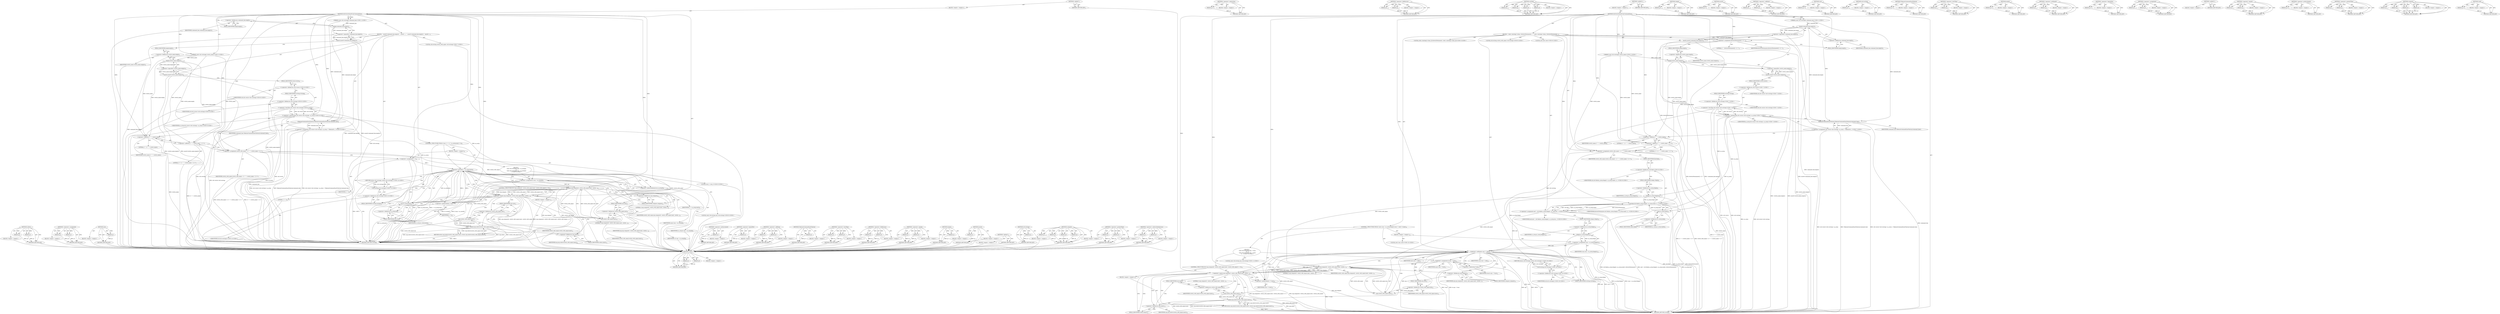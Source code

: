digraph "cend" {
vulnerable_186 [label=<(METHOD,substr)>];
vulnerable_187 [label=<(PARAM,p1)>];
vulnerable_188 [label=<(PARAM,p2)>];
vulnerable_189 [label=<(BLOCK,&lt;empty&gt;,&lt;empty&gt;)>];
vulnerable_190 [label=<(METHOD_RETURN,ANY)>];
vulnerable_137 [label=<(METHOD,&lt;operator&gt;.assignment)>];
vulnerable_138 [label=<(PARAM,p1)>];
vulnerable_139 [label=<(PARAM,p2)>];
vulnerable_140 [label=<(BLOCK,&lt;empty&gt;,&lt;empty&gt;)>];
vulnerable_141 [label=<(METHOD_RETURN,ANY)>];
vulnerable_161 [label=<(METHOD,size)>];
vulnerable_162 [label=<(PARAM,p1)>];
vulnerable_163 [label=<(BLOCK,&lt;empty&gt;,&lt;empty&gt;)>];
vulnerable_164 [label=<(METHOD_RETURN,ANY)>];
vulnerable_6 [label=<(METHOD,&lt;global&gt;)<SUB>1</SUB>>];
vulnerable_7 [label=<(BLOCK,&lt;empty&gt;,&lt;empty&gt;)<SUB>1</SUB>>];
vulnerable_8 [label=<(METHOD,GetSwitchValueFromCommandLine)<SUB>1</SUB>>];
vulnerable_9 [label="<(PARAM,const std::wstring&amp; command_line)<SUB>1</SUB>>"];
vulnerable_10 [label="<(PARAM,const std::wstring&amp; switch_name)<SUB>2</SUB>>"];
vulnerable_11 [label=<(BLOCK,{
   assert(!command_line.empty());
   assert(!...,{
   assert(!command_line.empty());
   assert(!...)<SUB>2</SUB>>];
vulnerable_12 [label=<(assert,assert(!command_line.empty()))<SUB>3</SUB>>];
vulnerable_13 [label=<(&lt;operator&gt;.logicalNot,!command_line.empty())<SUB>3</SUB>>];
vulnerable_14 [label=<(empty,command_line.empty())<SUB>3</SUB>>];
vulnerable_15 [label=<(&lt;operator&gt;.fieldAccess,command_line.empty)<SUB>3</SUB>>];
vulnerable_16 [label=<(IDENTIFIER,command_line,command_line.empty())<SUB>3</SUB>>];
vulnerable_17 [label=<(FIELD_IDENTIFIER,empty,empty)<SUB>3</SUB>>];
vulnerable_18 [label=<(assert,assert(!switch_name.empty()))<SUB>4</SUB>>];
vulnerable_19 [label=<(&lt;operator&gt;.logicalNot,!switch_name.empty())<SUB>4</SUB>>];
vulnerable_20 [label=<(empty,switch_name.empty())<SUB>4</SUB>>];
vulnerable_21 [label=<(&lt;operator&gt;.fieldAccess,switch_name.empty)<SUB>4</SUB>>];
vulnerable_22 [label=<(IDENTIFIER,switch_name,switch_name.empty())<SUB>4</SUB>>];
vulnerable_23 [label=<(FIELD_IDENTIFIER,empty,empty)<SUB>4</SUB>>];
vulnerable_24 [label="<(&lt;operator&gt;.assignment,std::vector&lt;std::wstring&gt; as_array = TokenizeCo...)<SUB>6</SUB>>"];
vulnerable_25 [label="<(&lt;operator&gt;.greaterThan,std::vector&lt;std::wstring&gt; as_array)<SUB>6</SUB>>"];
vulnerable_26 [label="<(&lt;operator&gt;.lessThan,std::vector&lt;std::wstring)<SUB>6</SUB>>"];
vulnerable_27 [label="<(&lt;operator&gt;.fieldAccess,std::vector)<SUB>6</SUB>>"];
vulnerable_28 [label="<(IDENTIFIER,std,std::vector&lt;std::wstring)<SUB>6</SUB>>"];
vulnerable_29 [label=<(FIELD_IDENTIFIER,vector,vector)<SUB>6</SUB>>];
vulnerable_30 [label="<(&lt;operator&gt;.fieldAccess,std::wstring)<SUB>6</SUB>>"];
vulnerable_31 [label="<(IDENTIFIER,std,std::vector&lt;std::wstring)<SUB>6</SUB>>"];
vulnerable_32 [label=<(FIELD_IDENTIFIER,wstring,wstring)<SUB>6</SUB>>];
vulnerable_33 [label="<(IDENTIFIER,as_array,std::vector&lt;std::wstring&gt; as_array)<SUB>6</SUB>>"];
vulnerable_34 [label=<(TokenizeCommandLineToArray,TokenizeCommandLineToArray(command_line))<SUB>6</SUB>>];
vulnerable_35 [label=<(IDENTIFIER,command_line,TokenizeCommandLineToArray(command_line))<SUB>6</SUB>>];
vulnerable_36 [label="<(LOCAL,std.wstring switch_with_equal: std.wstring)<SUB>7</SUB>>"];
vulnerable_37 [label=<(&lt;operator&gt;.assignment,switch_with_equal = L&quot;--&quot; + switch_name + L&quot;=&quot;)<SUB>7</SUB>>];
vulnerable_38 [label=<(IDENTIFIER,switch_with_equal,switch_with_equal = L&quot;--&quot; + switch_name + L&quot;=&quot;)<SUB>7</SUB>>];
vulnerable_39 [label=<(&lt;operator&gt;.addition,L&quot;--&quot; + switch_name + L&quot;=&quot;)<SUB>7</SUB>>];
vulnerable_40 [label=<(&lt;operator&gt;.addition,L&quot;--&quot; + switch_name)<SUB>7</SUB>>];
vulnerable_41 [label=<(LITERAL,L&quot;--&quot;,L&quot;--&quot; + switch_name)<SUB>7</SUB>>];
vulnerable_42 [label=<(IDENTIFIER,switch_name,L&quot;--&quot; + switch_name)<SUB>7</SUB>>];
vulnerable_43 [label=<(LITERAL,L&quot;=&quot;,L&quot;--&quot; + switch_name + L&quot;=&quot;)<SUB>7</SUB>>];
vulnerable_44 [label=<(CONTROL_STRUCTURE,FOR,for (size_t i = 1;i &lt; as_array.size();++i))<SUB>8</SUB>>];
vulnerable_45 [label=<(BLOCK,&lt;empty&gt;,&lt;empty&gt;)<SUB>8</SUB>>];
vulnerable_46 [label="<(LOCAL,size_t i: size_t)<SUB>8</SUB>>"];
vulnerable_47 [label=<(&lt;operator&gt;.assignment,i = 1)<SUB>8</SUB>>];
vulnerable_48 [label=<(IDENTIFIER,i,i = 1)<SUB>8</SUB>>];
vulnerable_49 [label=<(LITERAL,1,i = 1)<SUB>8</SUB>>];
vulnerable_50 [label=<(&lt;operator&gt;.lessThan,i &lt; as_array.size())<SUB>8</SUB>>];
vulnerable_51 [label=<(IDENTIFIER,i,i &lt; as_array.size())<SUB>8</SUB>>];
vulnerable_52 [label=<(size,as_array.size())<SUB>8</SUB>>];
vulnerable_53 [label=<(&lt;operator&gt;.fieldAccess,as_array.size)<SUB>8</SUB>>];
vulnerable_54 [label=<(IDENTIFIER,as_array,as_array.size())<SUB>8</SUB>>];
vulnerable_55 [label=<(FIELD_IDENTIFIER,size,size)<SUB>8</SUB>>];
vulnerable_56 [label=<(&lt;operator&gt;.preIncrement,++i)<SUB>8</SUB>>];
vulnerable_57 [label=<(IDENTIFIER,i,++i)<SUB>8</SUB>>];
vulnerable_58 [label="<(BLOCK,{
    const std::wstring&amp; arg = as_array[i];
  ...,{
    const std::wstring&amp; arg = as_array[i];
  ...)<SUB>8</SUB>>"];
vulnerable_59 [label="<(LOCAL,const std.wstring arg: std.wstring)<SUB>9</SUB>>"];
vulnerable_60 [label=<(&lt;operator&gt;.assignment,&amp; arg = as_array[i])<SUB>9</SUB>>];
vulnerable_61 [label=<(IDENTIFIER,arg,&amp; arg = as_array[i])<SUB>9</SUB>>];
vulnerable_62 [label=<(&lt;operator&gt;.indirectIndexAccess,as_array[i])<SUB>9</SUB>>];
vulnerable_63 [label=<(IDENTIFIER,as_array,&amp; arg = as_array[i])<SUB>9</SUB>>];
vulnerable_64 [label=<(IDENTIFIER,i,&amp; arg = as_array[i])<SUB>9</SUB>>];
vulnerable_65 [label=<(CONTROL_STRUCTURE,IF,if (arg.compare(0, switch_with_equal.size(), switch_with_equal) == 0))<SUB>10</SUB>>];
vulnerable_66 [label=<(&lt;operator&gt;.equals,arg.compare(0, switch_with_equal.size(), switch...)<SUB>10</SUB>>];
vulnerable_67 [label=<(compare,arg.compare(0, switch_with_equal.size(), switch...)<SUB>10</SUB>>];
vulnerable_68 [label=<(&lt;operator&gt;.fieldAccess,arg.compare)<SUB>10</SUB>>];
vulnerable_69 [label=<(IDENTIFIER,arg,arg.compare(0, switch_with_equal.size(), switch...)<SUB>10</SUB>>];
vulnerable_70 [label=<(FIELD_IDENTIFIER,compare,compare)<SUB>10</SUB>>];
vulnerable_71 [label=<(LITERAL,0,arg.compare(0, switch_with_equal.size(), switch...)<SUB>10</SUB>>];
vulnerable_72 [label=<(size,switch_with_equal.size())<SUB>10</SUB>>];
vulnerable_73 [label=<(&lt;operator&gt;.fieldAccess,switch_with_equal.size)<SUB>10</SUB>>];
vulnerable_74 [label=<(IDENTIFIER,switch_with_equal,switch_with_equal.size())<SUB>10</SUB>>];
vulnerable_75 [label=<(FIELD_IDENTIFIER,size,size)<SUB>10</SUB>>];
vulnerable_76 [label=<(IDENTIFIER,switch_with_equal,arg.compare(0, switch_with_equal.size(), switch...)<SUB>10</SUB>>];
vulnerable_77 [label=<(LITERAL,0,arg.compare(0, switch_with_equal.size(), switch...)<SUB>10</SUB>>];
vulnerable_78 [label=<(BLOCK,&lt;empty&gt;,&lt;empty&gt;)<SUB>11</SUB>>];
vulnerable_79 [label=<(RETURN,return arg.substr(switch_with_equal.size());,return arg.substr(switch_with_equal.size());)<SUB>11</SUB>>];
vulnerable_80 [label=<(substr,arg.substr(switch_with_equal.size()))<SUB>11</SUB>>];
vulnerable_81 [label=<(&lt;operator&gt;.fieldAccess,arg.substr)<SUB>11</SUB>>];
vulnerable_82 [label=<(IDENTIFIER,arg,arg.substr(switch_with_equal.size()))<SUB>11</SUB>>];
vulnerable_83 [label=<(FIELD_IDENTIFIER,substr,substr)<SUB>11</SUB>>];
vulnerable_84 [label=<(size,switch_with_equal.size())<SUB>11</SUB>>];
vulnerable_85 [label=<(&lt;operator&gt;.fieldAccess,switch_with_equal.size)<SUB>11</SUB>>];
vulnerable_86 [label=<(IDENTIFIER,switch_with_equal,switch_with_equal.size())<SUB>11</SUB>>];
vulnerable_87 [label=<(FIELD_IDENTIFIER,size,size)<SUB>11</SUB>>];
vulnerable_88 [label="<(RETURN,return std::wstring();,return std::wstring();)<SUB>14</SUB>>"];
vulnerable_89 [label="<(std.wstring,std::wstring())<SUB>14</SUB>>"];
vulnerable_90 [label="<(&lt;operator&gt;.fieldAccess,std::wstring)<SUB>14</SUB>>"];
vulnerable_91 [label="<(IDENTIFIER,std,std::wstring())<SUB>14</SUB>>"];
vulnerable_92 [label=<(FIELD_IDENTIFIER,wstring,wstring)<SUB>14</SUB>>];
vulnerable_93 [label=<(METHOD_RETURN,wstring)<SUB>1</SUB>>];
vulnerable_95 [label=<(METHOD_RETURN,ANY)<SUB>1</SUB>>];
vulnerable_165 [label=<(METHOD,&lt;operator&gt;.preIncrement)>];
vulnerable_166 [label=<(PARAM,p1)>];
vulnerable_167 [label=<(BLOCK,&lt;empty&gt;,&lt;empty&gt;)>];
vulnerable_168 [label=<(METHOD_RETURN,ANY)>];
vulnerable_124 [label=<(METHOD,&lt;operator&gt;.logicalNot)>];
vulnerable_125 [label=<(PARAM,p1)>];
vulnerable_126 [label=<(BLOCK,&lt;empty&gt;,&lt;empty&gt;)>];
vulnerable_127 [label=<(METHOD_RETURN,ANY)>];
vulnerable_156 [label=<(METHOD,&lt;operator&gt;.addition)>];
vulnerable_157 [label=<(PARAM,p1)>];
vulnerable_158 [label=<(PARAM,p2)>];
vulnerable_159 [label=<(BLOCK,&lt;empty&gt;,&lt;empty&gt;)>];
vulnerable_160 [label=<(METHOD_RETURN,ANY)>];
vulnerable_152 [label=<(METHOD,TokenizeCommandLineToArray)>];
vulnerable_153 [label=<(PARAM,p1)>];
vulnerable_154 [label=<(BLOCK,&lt;empty&gt;,&lt;empty&gt;)>];
vulnerable_155 [label=<(METHOD_RETURN,ANY)>];
vulnerable_147 [label=<(METHOD,&lt;operator&gt;.lessThan)>];
vulnerable_148 [label=<(PARAM,p1)>];
vulnerable_149 [label=<(PARAM,p2)>];
vulnerable_150 [label=<(BLOCK,&lt;empty&gt;,&lt;empty&gt;)>];
vulnerable_151 [label=<(METHOD_RETURN,ANY)>];
vulnerable_132 [label=<(METHOD,&lt;operator&gt;.fieldAccess)>];
vulnerable_133 [label=<(PARAM,p1)>];
vulnerable_134 [label=<(PARAM,p2)>];
vulnerable_135 [label=<(BLOCK,&lt;empty&gt;,&lt;empty&gt;)>];
vulnerable_136 [label=<(METHOD_RETURN,ANY)>];
vulnerable_174 [label=<(METHOD,&lt;operator&gt;.equals)>];
vulnerable_175 [label=<(PARAM,p1)>];
vulnerable_176 [label=<(PARAM,p2)>];
vulnerable_177 [label=<(BLOCK,&lt;empty&gt;,&lt;empty&gt;)>];
vulnerable_178 [label=<(METHOD_RETURN,ANY)>];
vulnerable_128 [label=<(METHOD,empty)>];
vulnerable_129 [label=<(PARAM,p1)>];
vulnerable_130 [label=<(BLOCK,&lt;empty&gt;,&lt;empty&gt;)>];
vulnerable_131 [label=<(METHOD_RETURN,ANY)>];
vulnerable_120 [label=<(METHOD,assert)>];
vulnerable_121 [label=<(PARAM,p1)>];
vulnerable_122 [label=<(BLOCK,&lt;empty&gt;,&lt;empty&gt;)>];
vulnerable_123 [label=<(METHOD_RETURN,ANY)>];
vulnerable_114 [label=<(METHOD,&lt;global&gt;)<SUB>1</SUB>>];
vulnerable_115 [label=<(BLOCK,&lt;empty&gt;,&lt;empty&gt;)>];
vulnerable_116 [label=<(METHOD_RETURN,ANY)>];
vulnerable_191 [label=<(METHOD,std.wstring)>];
vulnerable_192 [label=<(PARAM,p1)>];
vulnerable_193 [label=<(BLOCK,&lt;empty&gt;,&lt;empty&gt;)>];
vulnerable_194 [label=<(METHOD_RETURN,ANY)>];
vulnerable_179 [label=<(METHOD,compare)>];
vulnerable_180 [label=<(PARAM,p1)>];
vulnerable_181 [label=<(PARAM,p2)>];
vulnerable_182 [label=<(PARAM,p3)>];
vulnerable_183 [label=<(PARAM,p4)>];
vulnerable_184 [label=<(BLOCK,&lt;empty&gt;,&lt;empty&gt;)>];
vulnerable_185 [label=<(METHOD_RETURN,ANY)>];
vulnerable_142 [label=<(METHOD,&lt;operator&gt;.greaterThan)>];
vulnerable_143 [label=<(PARAM,p1)>];
vulnerable_144 [label=<(PARAM,p2)>];
vulnerable_145 [label=<(BLOCK,&lt;empty&gt;,&lt;empty&gt;)>];
vulnerable_146 [label=<(METHOD_RETURN,ANY)>];
vulnerable_169 [label=<(METHOD,&lt;operator&gt;.indirectIndexAccess)>];
vulnerable_170 [label=<(PARAM,p1)>];
vulnerable_171 [label=<(PARAM,p2)>];
vulnerable_172 [label=<(BLOCK,&lt;empty&gt;,&lt;empty&gt;)>];
vulnerable_173 [label=<(METHOD_RETURN,ANY)>];
fixed_228 [label=<(METHOD,substr)>];
fixed_229 [label=<(PARAM,p1)>];
fixed_230 [label=<(PARAM,p2)>];
fixed_231 [label=<(BLOCK,&lt;empty&gt;,&lt;empty&gt;)>];
fixed_232 [label=<(METHOD_RETURN,ANY)>];
fixed_208 [label=<(METHOD,&lt;operator&gt;.indirection)>];
fixed_209 [label=<(PARAM,p1)>];
fixed_210 [label=<(BLOCK,&lt;empty&gt;,&lt;empty&gt;)>];
fixed_211 [label=<(METHOD_RETURN,ANY)>];
fixed_160 [label=<(METHOD,&lt;operator&gt;.fieldAccess)>];
fixed_161 [label=<(PARAM,p1)>];
fixed_162 [label=<(PARAM,p2)>];
fixed_163 [label=<(BLOCK,&lt;empty&gt;,&lt;empty&gt;)>];
fixed_164 [label=<(METHOD_RETURN,ANY)>];
fixed_184 [label=<(METHOD,std.find)>];
fixed_185 [label=<(PARAM,p1)>];
fixed_186 [label=<(PARAM,p2)>];
fixed_187 [label=<(PARAM,p3)>];
fixed_188 [label=<(PARAM,p4)>];
fixed_189 [label=<(BLOCK,&lt;empty&gt;,&lt;empty&gt;)>];
fixed_190 [label=<(METHOD_RETURN,ANY)>];
fixed_6 [label=<(METHOD,&lt;global&gt;)<SUB>1</SUB>>];
fixed_7 [label=<(BLOCK,&lt;empty&gt;,&lt;empty&gt;)<SUB>1</SUB>>];
fixed_8 [label=<(METHOD,GetSwitchValueFromCommandLine)<SUB>1</SUB>>];
fixed_9 [label="<(PARAM,const std::wstring&amp; command_line)<SUB>1</SUB>>"];
fixed_10 [label="<(PARAM,const std::wstring&amp; switch_name)<SUB>2</SUB>>"];
fixed_11 [label=<(BLOCK,{
  static constexpr wchar_t kSwitchTerminator[...,{
  static constexpr wchar_t kSwitchTerminator[...)<SUB>2</SUB>>];
fixed_12 [label="<(LOCAL,static constexpr wchar_t[] kSwitchTerminator: static constexpr wchar_t[])<SUB>3</SUB>>"];
fixed_13 [label=<(&lt;operator&gt;.assignment,kSwitchTerminator[] = L&quot;--&quot;)<SUB>3</SUB>>];
fixed_14 [label=<(IDENTIFIER,kSwitchTerminator,kSwitchTerminator[] = L&quot;--&quot;)<SUB>3</SUB>>];
fixed_15 [label=<(LITERAL,L&quot;--&quot;,kSwitchTerminator[] = L&quot;--&quot;)<SUB>3</SUB>>];
fixed_16 [label=<(assert,assert(!command_line.empty()))<SUB>4</SUB>>];
fixed_17 [label=<(&lt;operator&gt;.logicalNot,!command_line.empty())<SUB>4</SUB>>];
fixed_18 [label=<(empty,command_line.empty())<SUB>4</SUB>>];
fixed_19 [label=<(&lt;operator&gt;.fieldAccess,command_line.empty)<SUB>4</SUB>>];
fixed_20 [label=<(IDENTIFIER,command_line,command_line.empty())<SUB>4</SUB>>];
fixed_21 [label=<(FIELD_IDENTIFIER,empty,empty)<SUB>4</SUB>>];
fixed_22 [label=<(assert,assert(!switch_name.empty()))<SUB>5</SUB>>];
fixed_23 [label=<(&lt;operator&gt;.logicalNot,!switch_name.empty())<SUB>5</SUB>>];
fixed_24 [label=<(empty,switch_name.empty())<SUB>5</SUB>>];
fixed_25 [label=<(&lt;operator&gt;.fieldAccess,switch_name.empty)<SUB>5</SUB>>];
fixed_26 [label=<(IDENTIFIER,switch_name,switch_name.empty())<SUB>5</SUB>>];
fixed_27 [label=<(FIELD_IDENTIFIER,empty,empty)<SUB>5</SUB>>];
fixed_28 [label="<(&lt;operator&gt;.assignment,std::vector&lt;std::wstring&gt; as_array = TokenizeCo...)<SUB>7</SUB>>"];
fixed_29 [label="<(&lt;operator&gt;.greaterThan,std::vector&lt;std::wstring&gt; as_array)<SUB>7</SUB>>"];
fixed_30 [label="<(&lt;operator&gt;.lessThan,std::vector&lt;std::wstring)<SUB>7</SUB>>"];
fixed_31 [label="<(&lt;operator&gt;.fieldAccess,std::vector)<SUB>7</SUB>>"];
fixed_32 [label="<(IDENTIFIER,std,std::vector&lt;std::wstring)<SUB>7</SUB>>"];
fixed_33 [label=<(FIELD_IDENTIFIER,vector,vector)<SUB>7</SUB>>];
fixed_34 [label="<(&lt;operator&gt;.fieldAccess,std::wstring)<SUB>7</SUB>>"];
fixed_35 [label="<(IDENTIFIER,std,std::vector&lt;std::wstring)<SUB>7</SUB>>"];
fixed_36 [label=<(FIELD_IDENTIFIER,wstring,wstring)<SUB>7</SUB>>];
fixed_37 [label="<(IDENTIFIER,as_array,std::vector&lt;std::wstring&gt; as_array)<SUB>7</SUB>>"];
fixed_38 [label=<(TokenizeCommandLineToArray,TokenizeCommandLineToArray(command_line))<SUB>7</SUB>>];
fixed_39 [label=<(IDENTIFIER,command_line,TokenizeCommandLineToArray(command_line))<SUB>7</SUB>>];
fixed_40 [label="<(LOCAL,std.wstring switch_with_equal: std.wstring)<SUB>8</SUB>>"];
fixed_41 [label=<(&lt;operator&gt;.assignment,switch_with_equal = L&quot;--&quot; + switch_name + L&quot;=&quot;)<SUB>8</SUB>>];
fixed_42 [label=<(IDENTIFIER,switch_with_equal,switch_with_equal = L&quot;--&quot; + switch_name + L&quot;=&quot;)<SUB>8</SUB>>];
fixed_43 [label=<(&lt;operator&gt;.addition,L&quot;--&quot; + switch_name + L&quot;=&quot;)<SUB>8</SUB>>];
fixed_44 [label=<(&lt;operator&gt;.addition,L&quot;--&quot; + switch_name)<SUB>8</SUB>>];
fixed_45 [label=<(LITERAL,L&quot;--&quot;,L&quot;--&quot; + switch_name)<SUB>8</SUB>>];
fixed_46 [label=<(IDENTIFIER,switch_name,L&quot;--&quot; + switch_name)<SUB>8</SUB>>];
fixed_47 [label=<(LITERAL,L&quot;=&quot;,L&quot;--&quot; + switch_name + L&quot;=&quot;)<SUB>8</SUB>>];
fixed_48 [label="<(LOCAL,auto end: auto)<SUB>9</SUB>>"];
fixed_49 [label="<(&lt;operator&gt;.assignment,end = std::find(as_array.cbegin(), as_array.cen...)<SUB>9</SUB>>"];
fixed_50 [label="<(IDENTIFIER,end,end = std::find(as_array.cbegin(), as_array.cen...)<SUB>9</SUB>>"];
fixed_51 [label="<(std.find,std::find(as_array.cbegin(), as_array.cend(), k...)<SUB>9</SUB>>"];
fixed_52 [label="<(&lt;operator&gt;.fieldAccess,std::find)<SUB>9</SUB>>"];
fixed_53 [label="<(IDENTIFIER,std,std::find(as_array.cbegin(), as_array.cend(), k...)<SUB>9</SUB>>"];
fixed_54 [label=<(FIELD_IDENTIFIER,find,find)<SUB>9</SUB>>];
fixed_55 [label=<(cbegin,as_array.cbegin())<SUB>9</SUB>>];
fixed_56 [label=<(&lt;operator&gt;.fieldAccess,as_array.cbegin)<SUB>9</SUB>>];
fixed_57 [label=<(IDENTIFIER,as_array,as_array.cbegin())<SUB>9</SUB>>];
fixed_58 [label=<(FIELD_IDENTIFIER,cbegin,cbegin)<SUB>9</SUB>>];
fixed_59 [label=<(cend,as_array.cend())<SUB>9</SUB>>];
fixed_60 [label=<(&lt;operator&gt;.fieldAccess,as_array.cend)<SUB>9</SUB>>];
fixed_61 [label=<(IDENTIFIER,as_array,as_array.cend())<SUB>9</SUB>>];
fixed_62 [label=<(FIELD_IDENTIFIER,cend,cend)<SUB>9</SUB>>];
fixed_63 [label="<(IDENTIFIER,kSwitchTerminator,std::find(as_array.cbegin(), as_array.cend(), k...)<SUB>9</SUB>>"];
fixed_64 [label=<(CONTROL_STRUCTURE,FOR,for (auto scan = as_array.cbegin();scan != end;++scan))<SUB>10</SUB>>];
fixed_65 [label=<(BLOCK,&lt;empty&gt;,&lt;empty&gt;)<SUB>10</SUB>>];
fixed_66 [label="<(LOCAL,auto scan: auto)<SUB>10</SUB>>"];
fixed_67 [label=<(&lt;operator&gt;.assignment,scan = as_array.cbegin())<SUB>10</SUB>>];
fixed_68 [label=<(IDENTIFIER,scan,scan = as_array.cbegin())<SUB>10</SUB>>];
fixed_69 [label=<(cbegin,as_array.cbegin())<SUB>10</SUB>>];
fixed_70 [label=<(&lt;operator&gt;.fieldAccess,as_array.cbegin)<SUB>10</SUB>>];
fixed_71 [label=<(IDENTIFIER,as_array,as_array.cbegin())<SUB>10</SUB>>];
fixed_72 [label=<(FIELD_IDENTIFIER,cbegin,cbegin)<SUB>10</SUB>>];
fixed_73 [label=<(&lt;operator&gt;.notEquals,scan != end)<SUB>10</SUB>>];
fixed_74 [label=<(IDENTIFIER,scan,scan != end)<SUB>10</SUB>>];
fixed_75 [label=<(IDENTIFIER,end,scan != end)<SUB>10</SUB>>];
fixed_76 [label=<(&lt;operator&gt;.preIncrement,++scan)<SUB>10</SUB>>];
fixed_77 [label=<(IDENTIFIER,scan,++scan)<SUB>10</SUB>>];
fixed_78 [label="<(BLOCK,{
    const std::wstring&amp; arg = *scan;
     if ...,{
    const std::wstring&amp; arg = *scan;
     if ...)<SUB>10</SUB>>"];
fixed_79 [label="<(LOCAL,const std.wstring arg: std.wstring)<SUB>11</SUB>>"];
fixed_80 [label=<(&lt;operator&gt;.assignment,&amp; arg = *scan)<SUB>11</SUB>>];
fixed_81 [label=<(IDENTIFIER,arg,&amp; arg = *scan)<SUB>11</SUB>>];
fixed_82 [label=<(&lt;operator&gt;.indirection,*scan)<SUB>11</SUB>>];
fixed_83 [label=<(IDENTIFIER,scan,&amp; arg = *scan)<SUB>11</SUB>>];
fixed_84 [label=<(CONTROL_STRUCTURE,IF,if (arg.compare(0, switch_with_equal.size(), switch_with_equal) == 0))<SUB>12</SUB>>];
fixed_85 [label=<(&lt;operator&gt;.equals,arg.compare(0, switch_with_equal.size(), switch...)<SUB>12</SUB>>];
fixed_86 [label=<(compare,arg.compare(0, switch_with_equal.size(), switch...)<SUB>12</SUB>>];
fixed_87 [label=<(&lt;operator&gt;.fieldAccess,arg.compare)<SUB>12</SUB>>];
fixed_88 [label=<(IDENTIFIER,arg,arg.compare(0, switch_with_equal.size(), switch...)<SUB>12</SUB>>];
fixed_89 [label=<(FIELD_IDENTIFIER,compare,compare)<SUB>12</SUB>>];
fixed_90 [label=<(LITERAL,0,arg.compare(0, switch_with_equal.size(), switch...)<SUB>12</SUB>>];
fixed_91 [label=<(size,switch_with_equal.size())<SUB>12</SUB>>];
fixed_92 [label=<(&lt;operator&gt;.fieldAccess,switch_with_equal.size)<SUB>12</SUB>>];
fixed_93 [label=<(IDENTIFIER,switch_with_equal,switch_with_equal.size())<SUB>12</SUB>>];
fixed_94 [label=<(FIELD_IDENTIFIER,size,size)<SUB>12</SUB>>];
fixed_95 [label=<(IDENTIFIER,switch_with_equal,arg.compare(0, switch_with_equal.size(), switch...)<SUB>12</SUB>>];
fixed_96 [label=<(LITERAL,0,arg.compare(0, switch_with_equal.size(), switch...)<SUB>12</SUB>>];
fixed_97 [label=<(BLOCK,&lt;empty&gt;,&lt;empty&gt;)<SUB>13</SUB>>];
fixed_98 [label=<(RETURN,return arg.substr(switch_with_equal.size());,return arg.substr(switch_with_equal.size());)<SUB>13</SUB>>];
fixed_99 [label=<(substr,arg.substr(switch_with_equal.size()))<SUB>13</SUB>>];
fixed_100 [label=<(&lt;operator&gt;.fieldAccess,arg.substr)<SUB>13</SUB>>];
fixed_101 [label=<(IDENTIFIER,arg,arg.substr(switch_with_equal.size()))<SUB>13</SUB>>];
fixed_102 [label=<(FIELD_IDENTIFIER,substr,substr)<SUB>13</SUB>>];
fixed_103 [label=<(size,switch_with_equal.size())<SUB>13</SUB>>];
fixed_104 [label=<(&lt;operator&gt;.fieldAccess,switch_with_equal.size)<SUB>13</SUB>>];
fixed_105 [label=<(IDENTIFIER,switch_with_equal,switch_with_equal.size())<SUB>13</SUB>>];
fixed_106 [label=<(FIELD_IDENTIFIER,size,size)<SUB>13</SUB>>];
fixed_107 [label="<(RETURN,return std::wstring();,return std::wstring();)<SUB>16</SUB>>"];
fixed_108 [label="<(std.wstring,std::wstring())<SUB>16</SUB>>"];
fixed_109 [label="<(&lt;operator&gt;.fieldAccess,std::wstring)<SUB>16</SUB>>"];
fixed_110 [label="<(IDENTIFIER,std,std::wstring())<SUB>16</SUB>>"];
fixed_111 [label=<(FIELD_IDENTIFIER,wstring,wstring)<SUB>16</SUB>>];
fixed_112 [label=<(METHOD_RETURN,wstring)<SUB>1</SUB>>];
fixed_114 [label=<(METHOD_RETURN,ANY)<SUB>1</SUB>>];
fixed_191 [label=<(METHOD,cbegin)>];
fixed_192 [label=<(PARAM,p1)>];
fixed_193 [label=<(BLOCK,&lt;empty&gt;,&lt;empty&gt;)>];
fixed_194 [label=<(METHOD_RETURN,ANY)>];
fixed_148 [label=<(METHOD,assert)>];
fixed_149 [label=<(PARAM,p1)>];
fixed_150 [label=<(BLOCK,&lt;empty&gt;,&lt;empty&gt;)>];
fixed_151 [label=<(METHOD_RETURN,ANY)>];
fixed_179 [label=<(METHOD,&lt;operator&gt;.addition)>];
fixed_180 [label=<(PARAM,p1)>];
fixed_181 [label=<(PARAM,p2)>];
fixed_182 [label=<(BLOCK,&lt;empty&gt;,&lt;empty&gt;)>];
fixed_183 [label=<(METHOD_RETURN,ANY)>];
fixed_224 [label=<(METHOD,size)>];
fixed_225 [label=<(PARAM,p1)>];
fixed_226 [label=<(BLOCK,&lt;empty&gt;,&lt;empty&gt;)>];
fixed_227 [label=<(METHOD_RETURN,ANY)>];
fixed_233 [label=<(METHOD,std.wstring)>];
fixed_234 [label=<(PARAM,p1)>];
fixed_235 [label=<(BLOCK,&lt;empty&gt;,&lt;empty&gt;)>];
fixed_236 [label=<(METHOD_RETURN,ANY)>];
fixed_175 [label=<(METHOD,TokenizeCommandLineToArray)>];
fixed_176 [label=<(PARAM,p1)>];
fixed_177 [label=<(BLOCK,&lt;empty&gt;,&lt;empty&gt;)>];
fixed_178 [label=<(METHOD_RETURN,ANY)>];
fixed_170 [label=<(METHOD,&lt;operator&gt;.lessThan)>];
fixed_171 [label=<(PARAM,p1)>];
fixed_172 [label=<(PARAM,p2)>];
fixed_173 [label=<(BLOCK,&lt;empty&gt;,&lt;empty&gt;)>];
fixed_174 [label=<(METHOD_RETURN,ANY)>];
fixed_156 [label=<(METHOD,empty)>];
fixed_157 [label=<(PARAM,p1)>];
fixed_158 [label=<(BLOCK,&lt;empty&gt;,&lt;empty&gt;)>];
fixed_159 [label=<(METHOD_RETURN,ANY)>];
fixed_199 [label=<(METHOD,&lt;operator&gt;.notEquals)>];
fixed_200 [label=<(PARAM,p1)>];
fixed_201 [label=<(PARAM,p2)>];
fixed_202 [label=<(BLOCK,&lt;empty&gt;,&lt;empty&gt;)>];
fixed_203 [label=<(METHOD_RETURN,ANY)>];
fixed_152 [label=<(METHOD,&lt;operator&gt;.logicalNot)>];
fixed_153 [label=<(PARAM,p1)>];
fixed_154 [label=<(BLOCK,&lt;empty&gt;,&lt;empty&gt;)>];
fixed_155 [label=<(METHOD_RETURN,ANY)>];
fixed_143 [label=<(METHOD,&lt;operator&gt;.assignment)>];
fixed_144 [label=<(PARAM,p1)>];
fixed_145 [label=<(PARAM,p2)>];
fixed_146 [label=<(BLOCK,&lt;empty&gt;,&lt;empty&gt;)>];
fixed_147 [label=<(METHOD_RETURN,ANY)>];
fixed_137 [label=<(METHOD,&lt;global&gt;)<SUB>1</SUB>>];
fixed_138 [label=<(BLOCK,&lt;empty&gt;,&lt;empty&gt;)>];
fixed_139 [label=<(METHOD_RETURN,ANY)>];
fixed_212 [label=<(METHOD,&lt;operator&gt;.equals)>];
fixed_213 [label=<(PARAM,p1)>];
fixed_214 [label=<(PARAM,p2)>];
fixed_215 [label=<(BLOCK,&lt;empty&gt;,&lt;empty&gt;)>];
fixed_216 [label=<(METHOD_RETURN,ANY)>];
fixed_204 [label=<(METHOD,&lt;operator&gt;.preIncrement)>];
fixed_205 [label=<(PARAM,p1)>];
fixed_206 [label=<(BLOCK,&lt;empty&gt;,&lt;empty&gt;)>];
fixed_207 [label=<(METHOD_RETURN,ANY)>];
fixed_165 [label=<(METHOD,&lt;operator&gt;.greaterThan)>];
fixed_166 [label=<(PARAM,p1)>];
fixed_167 [label=<(PARAM,p2)>];
fixed_168 [label=<(BLOCK,&lt;empty&gt;,&lt;empty&gt;)>];
fixed_169 [label=<(METHOD_RETURN,ANY)>];
fixed_217 [label=<(METHOD,compare)>];
fixed_218 [label=<(PARAM,p1)>];
fixed_219 [label=<(PARAM,p2)>];
fixed_220 [label=<(PARAM,p3)>];
fixed_221 [label=<(PARAM,p4)>];
fixed_222 [label=<(BLOCK,&lt;empty&gt;,&lt;empty&gt;)>];
fixed_223 [label=<(METHOD_RETURN,ANY)>];
fixed_195 [label=<(METHOD,cend)>];
fixed_196 [label=<(PARAM,p1)>];
fixed_197 [label=<(BLOCK,&lt;empty&gt;,&lt;empty&gt;)>];
fixed_198 [label=<(METHOD_RETURN,ANY)>];
vulnerable_186 -> vulnerable_187  [key=0, label="AST: "];
vulnerable_186 -> vulnerable_187  [key=1, label="DDG: "];
vulnerable_186 -> vulnerable_189  [key=0, label="AST: "];
vulnerable_186 -> vulnerable_188  [key=0, label="AST: "];
vulnerable_186 -> vulnerable_188  [key=1, label="DDG: "];
vulnerable_186 -> vulnerable_190  [key=0, label="AST: "];
vulnerable_186 -> vulnerable_190  [key=1, label="CFG: "];
vulnerable_187 -> vulnerable_190  [key=0, label="DDG: p1"];
vulnerable_188 -> vulnerable_190  [key=0, label="DDG: p2"];
vulnerable_189 -> fixed_228  [key=0];
vulnerable_190 -> fixed_228  [key=0];
vulnerable_137 -> vulnerable_138  [key=0, label="AST: "];
vulnerable_137 -> vulnerable_138  [key=1, label="DDG: "];
vulnerable_137 -> vulnerable_140  [key=0, label="AST: "];
vulnerable_137 -> vulnerable_139  [key=0, label="AST: "];
vulnerable_137 -> vulnerable_139  [key=1, label="DDG: "];
vulnerable_137 -> vulnerable_141  [key=0, label="AST: "];
vulnerable_137 -> vulnerable_141  [key=1, label="CFG: "];
vulnerable_138 -> vulnerable_141  [key=0, label="DDG: p1"];
vulnerable_139 -> vulnerable_141  [key=0, label="DDG: p2"];
vulnerable_140 -> fixed_228  [key=0];
vulnerable_141 -> fixed_228  [key=0];
vulnerable_161 -> vulnerable_162  [key=0, label="AST: "];
vulnerable_161 -> vulnerable_162  [key=1, label="DDG: "];
vulnerable_161 -> vulnerable_163  [key=0, label="AST: "];
vulnerable_161 -> vulnerable_164  [key=0, label="AST: "];
vulnerable_161 -> vulnerable_164  [key=1, label="CFG: "];
vulnerable_162 -> vulnerable_164  [key=0, label="DDG: p1"];
vulnerable_163 -> fixed_228  [key=0];
vulnerable_164 -> fixed_228  [key=0];
vulnerable_6 -> vulnerable_7  [key=0, label="AST: "];
vulnerable_6 -> vulnerable_95  [key=0, label="AST: "];
vulnerable_6 -> vulnerable_95  [key=1, label="CFG: "];
vulnerable_7 -> vulnerable_8  [key=0, label="AST: "];
vulnerable_8 -> vulnerable_9  [key=0, label="AST: "];
vulnerable_8 -> vulnerable_9  [key=1, label="DDG: "];
vulnerable_8 -> vulnerable_10  [key=0, label="AST: "];
vulnerable_8 -> vulnerable_10  [key=1, label="DDG: "];
vulnerable_8 -> vulnerable_11  [key=0, label="AST: "];
vulnerable_8 -> vulnerable_93  [key=0, label="AST: "];
vulnerable_8 -> vulnerable_17  [key=0, label="CFG: "];
vulnerable_8 -> vulnerable_37  [key=0, label="DDG: "];
vulnerable_8 -> vulnerable_25  [key=0, label="DDG: "];
vulnerable_8 -> vulnerable_34  [key=0, label="DDG: "];
vulnerable_8 -> vulnerable_39  [key=0, label="DDG: "];
vulnerable_8 -> vulnerable_47  [key=0, label="DDG: "];
vulnerable_8 -> vulnerable_50  [key=0, label="DDG: "];
vulnerable_8 -> vulnerable_56  [key=0, label="DDG: "];
vulnerable_8 -> vulnerable_40  [key=0, label="DDG: "];
vulnerable_8 -> vulnerable_66  [key=0, label="DDG: "];
vulnerable_8 -> vulnerable_67  [key=0, label="DDG: "];
vulnerable_9 -> vulnerable_34  [key=0, label="DDG: command_line"];
vulnerable_9 -> vulnerable_14  [key=0, label="DDG: command_line"];
vulnerable_10 -> vulnerable_37  [key=0, label="DDG: switch_name"];
vulnerable_10 -> vulnerable_39  [key=0, label="DDG: switch_name"];
vulnerable_10 -> vulnerable_20  [key=0, label="DDG: switch_name"];
vulnerable_10 -> vulnerable_40  [key=0, label="DDG: switch_name"];
vulnerable_11 -> vulnerable_12  [key=0, label="AST: "];
vulnerable_11 -> vulnerable_18  [key=0, label="AST: "];
vulnerable_11 -> vulnerable_24  [key=0, label="AST: "];
vulnerable_11 -> vulnerable_36  [key=0, label="AST: "];
vulnerable_11 -> vulnerable_37  [key=0, label="AST: "];
vulnerable_11 -> vulnerable_44  [key=0, label="AST: "];
vulnerable_11 -> vulnerable_88  [key=0, label="AST: "];
vulnerable_12 -> vulnerable_13  [key=0, label="AST: "];
vulnerable_12 -> vulnerable_23  [key=0, label="CFG: "];
vulnerable_12 -> vulnerable_93  [key=0, label="DDG: !command_line.empty()"];
vulnerable_12 -> vulnerable_93  [key=1, label="DDG: assert(!command_line.empty())"];
vulnerable_13 -> vulnerable_14  [key=0, label="AST: "];
vulnerable_13 -> vulnerable_12  [key=0, label="CFG: "];
vulnerable_13 -> vulnerable_12  [key=1, label="DDG: command_line.empty()"];
vulnerable_13 -> vulnerable_93  [key=0, label="DDG: command_line.empty()"];
vulnerable_14 -> vulnerable_15  [key=0, label="AST: "];
vulnerable_14 -> vulnerable_13  [key=0, label="CFG: "];
vulnerable_14 -> vulnerable_13  [key=1, label="DDG: command_line.empty"];
vulnerable_14 -> vulnerable_34  [key=0, label="DDG: command_line.empty"];
vulnerable_15 -> vulnerable_16  [key=0, label="AST: "];
vulnerable_15 -> vulnerable_17  [key=0, label="AST: "];
vulnerable_15 -> vulnerable_14  [key=0, label="CFG: "];
vulnerable_16 -> fixed_228  [key=0];
vulnerable_17 -> vulnerable_15  [key=0, label="CFG: "];
vulnerable_18 -> vulnerable_19  [key=0, label="AST: "];
vulnerable_18 -> vulnerable_29  [key=0, label="CFG: "];
vulnerable_18 -> vulnerable_93  [key=0, label="DDG: !switch_name.empty()"];
vulnerable_18 -> vulnerable_93  [key=1, label="DDG: assert(!switch_name.empty())"];
vulnerable_19 -> vulnerable_20  [key=0, label="AST: "];
vulnerable_19 -> vulnerable_18  [key=0, label="CFG: "];
vulnerable_19 -> vulnerable_18  [key=1, label="DDG: switch_name.empty()"];
vulnerable_19 -> vulnerable_93  [key=0, label="DDG: switch_name.empty()"];
vulnerable_20 -> vulnerable_21  [key=0, label="AST: "];
vulnerable_20 -> vulnerable_19  [key=0, label="CFG: "];
vulnerable_20 -> vulnerable_19  [key=1, label="DDG: switch_name.empty"];
vulnerable_20 -> vulnerable_37  [key=0, label="DDG: switch_name.empty"];
vulnerable_20 -> vulnerable_39  [key=0, label="DDG: switch_name.empty"];
vulnerable_20 -> vulnerable_40  [key=0, label="DDG: switch_name.empty"];
vulnerable_21 -> vulnerable_22  [key=0, label="AST: "];
vulnerable_21 -> vulnerable_23  [key=0, label="AST: "];
vulnerable_21 -> vulnerable_20  [key=0, label="CFG: "];
vulnerable_22 -> fixed_228  [key=0];
vulnerable_23 -> vulnerable_21  [key=0, label="CFG: "];
vulnerable_24 -> vulnerable_25  [key=0, label="AST: "];
vulnerable_24 -> vulnerable_34  [key=0, label="AST: "];
vulnerable_24 -> vulnerable_40  [key=0, label="CFG: "];
vulnerable_24 -> vulnerable_93  [key=0, label="DDG: std::vector&lt;std::wstring&gt; as_array"];
vulnerable_24 -> vulnerable_93  [key=1, label="DDG: TokenizeCommandLineToArray(command_line)"];
vulnerable_24 -> vulnerable_93  [key=2, label="DDG: std::vector&lt;std::wstring&gt; as_array = TokenizeCommandLineToArray(command_line)"];
vulnerable_25 -> vulnerable_26  [key=0, label="AST: "];
vulnerable_25 -> vulnerable_33  [key=0, label="AST: "];
vulnerable_25 -> vulnerable_34  [key=0, label="CFG: "];
vulnerable_25 -> vulnerable_93  [key=0, label="DDG: std::vector&lt;std::wstring"];
vulnerable_25 -> vulnerable_93  [key=1, label="DDG: as_array"];
vulnerable_25 -> vulnerable_60  [key=0, label="DDG: as_array"];
vulnerable_25 -> vulnerable_52  [key=0, label="DDG: as_array"];
vulnerable_26 -> vulnerable_27  [key=0, label="AST: "];
vulnerable_26 -> vulnerable_30  [key=0, label="AST: "];
vulnerable_26 -> vulnerable_25  [key=0, label="CFG: "];
vulnerable_26 -> vulnerable_25  [key=1, label="DDG: std::vector"];
vulnerable_26 -> vulnerable_25  [key=2, label="DDG: std::wstring"];
vulnerable_26 -> vulnerable_93  [key=0, label="DDG: std::vector"];
vulnerable_26 -> vulnerable_93  [key=1, label="DDG: std::wstring"];
vulnerable_26 -> vulnerable_89  [key=0, label="DDG: std::wstring"];
vulnerable_27 -> vulnerable_28  [key=0, label="AST: "];
vulnerable_27 -> vulnerable_29  [key=0, label="AST: "];
vulnerable_27 -> vulnerable_32  [key=0, label="CFG: "];
vulnerable_28 -> fixed_228  [key=0];
vulnerable_29 -> vulnerable_27  [key=0, label="CFG: "];
vulnerable_30 -> vulnerable_31  [key=0, label="AST: "];
vulnerable_30 -> vulnerable_32  [key=0, label="AST: "];
vulnerable_30 -> vulnerable_26  [key=0, label="CFG: "];
vulnerable_31 -> fixed_228  [key=0];
vulnerable_32 -> vulnerable_30  [key=0, label="CFG: "];
vulnerable_33 -> fixed_228  [key=0];
vulnerable_34 -> vulnerable_35  [key=0, label="AST: "];
vulnerable_34 -> vulnerable_24  [key=0, label="CFG: "];
vulnerable_34 -> vulnerable_24  [key=1, label="DDG: command_line"];
vulnerable_34 -> vulnerable_93  [key=0, label="DDG: command_line"];
vulnerable_35 -> fixed_228  [key=0];
vulnerable_36 -> fixed_228  [key=0];
vulnerable_37 -> vulnerable_38  [key=0, label="AST: "];
vulnerable_37 -> vulnerable_39  [key=0, label="AST: "];
vulnerable_37 -> vulnerable_47  [key=0, label="CFG: "];
vulnerable_37 -> vulnerable_93  [key=0, label="DDG: L&quot;--&quot; + switch_name + L&quot;=&quot;"];
vulnerable_37 -> vulnerable_93  [key=1, label="DDG: switch_with_equal = L&quot;--&quot; + switch_name + L&quot;=&quot;"];
vulnerable_37 -> vulnerable_67  [key=0, label="DDG: switch_with_equal"];
vulnerable_37 -> vulnerable_72  [key=0, label="DDG: switch_with_equal"];
vulnerable_38 -> fixed_228  [key=0];
vulnerable_39 -> vulnerable_40  [key=0, label="AST: "];
vulnerable_39 -> vulnerable_43  [key=0, label="AST: "];
vulnerable_39 -> vulnerable_37  [key=0, label="CFG: "];
vulnerable_39 -> vulnerable_93  [key=0, label="DDG: L&quot;--&quot; + switch_name"];
vulnerable_40 -> vulnerable_41  [key=0, label="AST: "];
vulnerable_40 -> vulnerable_42  [key=0, label="AST: "];
vulnerable_40 -> vulnerable_39  [key=0, label="CFG: "];
vulnerable_40 -> vulnerable_93  [key=0, label="DDG: switch_name"];
vulnerable_41 -> fixed_228  [key=0];
vulnerable_42 -> fixed_228  [key=0];
vulnerable_43 -> fixed_228  [key=0];
vulnerable_44 -> vulnerable_45  [key=0, label="AST: "];
vulnerable_44 -> vulnerable_50  [key=0, label="AST: "];
vulnerable_44 -> vulnerable_56  [key=0, label="AST: "];
vulnerable_44 -> vulnerable_58  [key=0, label="AST: "];
vulnerable_45 -> vulnerable_46  [key=0, label="AST: "];
vulnerable_45 -> vulnerable_47  [key=0, label="AST: "];
vulnerable_46 -> fixed_228  [key=0];
vulnerable_47 -> vulnerable_48  [key=0, label="AST: "];
vulnerable_47 -> vulnerable_49  [key=0, label="AST: "];
vulnerable_47 -> vulnerable_55  [key=0, label="CFG: "];
vulnerable_47 -> vulnerable_93  [key=0, label="DDG: i = 1"];
vulnerable_47 -> vulnerable_50  [key=0, label="DDG: i"];
vulnerable_48 -> fixed_228  [key=0];
vulnerable_49 -> fixed_228  [key=0];
vulnerable_50 -> vulnerable_51  [key=0, label="AST: "];
vulnerable_50 -> vulnerable_52  [key=0, label="AST: "];
vulnerable_50 -> vulnerable_62  [key=0, label="CFG: "];
vulnerable_50 -> vulnerable_62  [key=1, label="CDG: "];
vulnerable_50 -> vulnerable_92  [key=0, label="CFG: "];
vulnerable_50 -> vulnerable_92  [key=1, label="CDG: "];
vulnerable_50 -> vulnerable_93  [key=0, label="DDG: i"];
vulnerable_50 -> vulnerable_93  [key=1, label="DDG: as_array.size()"];
vulnerable_50 -> vulnerable_93  [key=2, label="DDG: i &lt; as_array.size()"];
vulnerable_50 -> vulnerable_56  [key=0, label="DDG: i"];
vulnerable_50 -> vulnerable_68  [key=0, label="CDG: "];
vulnerable_50 -> vulnerable_60  [key=0, label="CDG: "];
vulnerable_50 -> vulnerable_73  [key=0, label="CDG: "];
vulnerable_50 -> vulnerable_89  [key=0, label="CDG: "];
vulnerable_50 -> vulnerable_66  [key=0, label="CDG: "];
vulnerable_50 -> vulnerable_75  [key=0, label="CDG: "];
vulnerable_50 -> vulnerable_72  [key=0, label="CDG: "];
vulnerable_50 -> vulnerable_67  [key=0, label="CDG: "];
vulnerable_50 -> vulnerable_88  [key=0, label="CDG: "];
vulnerable_50 -> vulnerable_70  [key=0, label="CDG: "];
vulnerable_50 -> vulnerable_90  [key=0, label="CDG: "];
vulnerable_51 -> fixed_228  [key=0];
vulnerable_52 -> vulnerable_53  [key=0, label="AST: "];
vulnerable_52 -> vulnerable_50  [key=0, label="CFG: "];
vulnerable_52 -> vulnerable_50  [key=1, label="DDG: as_array.size"];
vulnerable_52 -> vulnerable_93  [key=0, label="DDG: as_array.size"];
vulnerable_53 -> vulnerable_54  [key=0, label="AST: "];
vulnerable_53 -> vulnerable_55  [key=0, label="AST: "];
vulnerable_53 -> vulnerable_52  [key=0, label="CFG: "];
vulnerable_54 -> fixed_228  [key=0];
vulnerable_55 -> vulnerable_53  [key=0, label="CFG: "];
vulnerable_56 -> vulnerable_57  [key=0, label="AST: "];
vulnerable_56 -> vulnerable_55  [key=0, label="CFG: "];
vulnerable_56 -> vulnerable_93  [key=0, label="DDG: ++i"];
vulnerable_56 -> vulnerable_50  [key=0, label="DDG: i"];
vulnerable_57 -> fixed_228  [key=0];
vulnerable_58 -> vulnerable_59  [key=0, label="AST: "];
vulnerable_58 -> vulnerable_60  [key=0, label="AST: "];
vulnerable_58 -> vulnerable_65  [key=0, label="AST: "];
vulnerable_59 -> fixed_228  [key=0];
vulnerable_60 -> vulnerable_61  [key=0, label="AST: "];
vulnerable_60 -> vulnerable_62  [key=0, label="AST: "];
vulnerable_60 -> vulnerable_70  [key=0, label="CFG: "];
vulnerable_60 -> vulnerable_93  [key=0, label="DDG: arg"];
vulnerable_60 -> vulnerable_93  [key=1, label="DDG: as_array[i]"];
vulnerable_60 -> vulnerable_93  [key=2, label="DDG: &amp; arg = as_array[i]"];
vulnerable_60 -> vulnerable_67  [key=0, label="DDG: arg"];
vulnerable_60 -> vulnerable_80  [key=0, label="DDG: arg"];
vulnerable_61 -> fixed_228  [key=0];
vulnerable_62 -> vulnerable_63  [key=0, label="AST: "];
vulnerable_62 -> vulnerable_64  [key=0, label="AST: "];
vulnerable_62 -> vulnerable_60  [key=0, label="CFG: "];
vulnerable_63 -> fixed_228  [key=0];
vulnerable_64 -> fixed_228  [key=0];
vulnerable_65 -> vulnerable_66  [key=0, label="AST: "];
vulnerable_65 -> vulnerable_78  [key=0, label="AST: "];
vulnerable_66 -> vulnerable_67  [key=0, label="AST: "];
vulnerable_66 -> vulnerable_77  [key=0, label="AST: "];
vulnerable_66 -> vulnerable_83  [key=0, label="CFG: "];
vulnerable_66 -> vulnerable_83  [key=1, label="CDG: "];
vulnerable_66 -> vulnerable_56  [key=0, label="CFG: "];
vulnerable_66 -> vulnerable_56  [key=1, label="CDG: "];
vulnerable_66 -> vulnerable_93  [key=0, label="DDG: arg.compare(0, switch_with_equal.size(), switch_with_equal)"];
vulnerable_66 -> vulnerable_93  [key=1, label="DDG: arg.compare(0, switch_with_equal.size(), switch_with_equal) == 0"];
vulnerable_66 -> vulnerable_80  [key=0, label="CDG: "];
vulnerable_66 -> vulnerable_52  [key=0, label="CDG: "];
vulnerable_66 -> vulnerable_81  [key=0, label="CDG: "];
vulnerable_66 -> vulnerable_84  [key=0, label="CDG: "];
vulnerable_66 -> vulnerable_53  [key=0, label="CDG: "];
vulnerable_66 -> vulnerable_85  [key=0, label="CDG: "];
vulnerable_66 -> vulnerable_50  [key=0, label="CDG: "];
vulnerable_66 -> vulnerable_87  [key=0, label="CDG: "];
vulnerable_66 -> vulnerable_55  [key=0, label="CDG: "];
vulnerable_66 -> vulnerable_79  [key=0, label="CDG: "];
vulnerable_67 -> vulnerable_68  [key=0, label="AST: "];
vulnerable_67 -> vulnerable_71  [key=0, label="AST: "];
vulnerable_67 -> vulnerable_72  [key=0, label="AST: "];
vulnerable_67 -> vulnerable_72  [key=1, label="DDG: switch_with_equal"];
vulnerable_67 -> vulnerable_76  [key=0, label="AST: "];
vulnerable_67 -> vulnerable_66  [key=0, label="CFG: "];
vulnerable_67 -> vulnerable_66  [key=1, label="DDG: arg.compare"];
vulnerable_67 -> vulnerable_66  [key=2, label="DDG: 0"];
vulnerable_67 -> vulnerable_66  [key=3, label="DDG: switch_with_equal.size()"];
vulnerable_67 -> vulnerable_66  [key=4, label="DDG: switch_with_equal"];
vulnerable_67 -> vulnerable_93  [key=0, label="DDG: arg.compare"];
vulnerable_67 -> vulnerable_93  [key=1, label="DDG: switch_with_equal"];
vulnerable_67 -> vulnerable_84  [key=0, label="DDG: switch_with_equal"];
vulnerable_68 -> vulnerable_69  [key=0, label="AST: "];
vulnerable_68 -> vulnerable_70  [key=0, label="AST: "];
vulnerable_68 -> vulnerable_75  [key=0, label="CFG: "];
vulnerable_69 -> fixed_228  [key=0];
vulnerable_70 -> vulnerable_68  [key=0, label="CFG: "];
vulnerable_71 -> fixed_228  [key=0];
vulnerable_72 -> vulnerable_73  [key=0, label="AST: "];
vulnerable_72 -> vulnerable_67  [key=0, label="CFG: "];
vulnerable_72 -> vulnerable_67  [key=1, label="DDG: switch_with_equal.size"];
vulnerable_73 -> vulnerable_74  [key=0, label="AST: "];
vulnerable_73 -> vulnerable_75  [key=0, label="AST: "];
vulnerable_73 -> vulnerable_72  [key=0, label="CFG: "];
vulnerable_74 -> fixed_228  [key=0];
vulnerable_75 -> vulnerable_73  [key=0, label="CFG: "];
vulnerable_76 -> fixed_228  [key=0];
vulnerable_77 -> fixed_228  [key=0];
vulnerable_78 -> vulnerable_79  [key=0, label="AST: "];
vulnerable_79 -> vulnerable_80  [key=0, label="AST: "];
vulnerable_79 -> vulnerable_93  [key=0, label="CFG: "];
vulnerable_79 -> vulnerable_93  [key=1, label="DDG: &lt;RET&gt;"];
vulnerable_80 -> vulnerable_81  [key=0, label="AST: "];
vulnerable_80 -> vulnerable_84  [key=0, label="AST: "];
vulnerable_80 -> vulnerable_79  [key=0, label="CFG: "];
vulnerable_80 -> vulnerable_79  [key=1, label="DDG: arg.substr(switch_with_equal.size())"];
vulnerable_80 -> vulnerable_93  [key=0, label="DDG: arg.substr"];
vulnerable_80 -> vulnerable_93  [key=1, label="DDG: switch_with_equal.size()"];
vulnerable_80 -> vulnerable_93  [key=2, label="DDG: arg.substr(switch_with_equal.size())"];
vulnerable_81 -> vulnerable_82  [key=0, label="AST: "];
vulnerable_81 -> vulnerable_83  [key=0, label="AST: "];
vulnerable_81 -> vulnerable_87  [key=0, label="CFG: "];
vulnerable_82 -> fixed_228  [key=0];
vulnerable_83 -> vulnerable_81  [key=0, label="CFG: "];
vulnerable_84 -> vulnerable_85  [key=0, label="AST: "];
vulnerable_84 -> vulnerable_80  [key=0, label="CFG: "];
vulnerable_84 -> vulnerable_80  [key=1, label="DDG: switch_with_equal.size"];
vulnerable_84 -> vulnerable_93  [key=0, label="DDG: switch_with_equal.size"];
vulnerable_85 -> vulnerable_86  [key=0, label="AST: "];
vulnerable_85 -> vulnerable_87  [key=0, label="AST: "];
vulnerable_85 -> vulnerable_84  [key=0, label="CFG: "];
vulnerable_86 -> fixed_228  [key=0];
vulnerable_87 -> vulnerable_85  [key=0, label="CFG: "];
vulnerable_88 -> vulnerable_89  [key=0, label="AST: "];
vulnerable_88 -> vulnerable_93  [key=0, label="CFG: "];
vulnerable_88 -> vulnerable_93  [key=1, label="DDG: &lt;RET&gt;"];
vulnerable_89 -> vulnerable_90  [key=0, label="AST: "];
vulnerable_89 -> vulnerable_88  [key=0, label="CFG: "];
vulnerable_89 -> vulnerable_88  [key=1, label="DDG: std::wstring()"];
vulnerable_90 -> vulnerable_91  [key=0, label="AST: "];
vulnerable_90 -> vulnerable_92  [key=0, label="AST: "];
vulnerable_90 -> vulnerable_89  [key=0, label="CFG: "];
vulnerable_91 -> fixed_228  [key=0];
vulnerable_92 -> vulnerable_90  [key=0, label="CFG: "];
vulnerable_93 -> fixed_228  [key=0];
vulnerable_95 -> fixed_228  [key=0];
vulnerable_165 -> vulnerable_166  [key=0, label="AST: "];
vulnerable_165 -> vulnerable_166  [key=1, label="DDG: "];
vulnerable_165 -> vulnerable_167  [key=0, label="AST: "];
vulnerable_165 -> vulnerable_168  [key=0, label="AST: "];
vulnerable_165 -> vulnerable_168  [key=1, label="CFG: "];
vulnerable_166 -> vulnerable_168  [key=0, label="DDG: p1"];
vulnerable_167 -> fixed_228  [key=0];
vulnerable_168 -> fixed_228  [key=0];
vulnerable_124 -> vulnerable_125  [key=0, label="AST: "];
vulnerable_124 -> vulnerable_125  [key=1, label="DDG: "];
vulnerable_124 -> vulnerable_126  [key=0, label="AST: "];
vulnerable_124 -> vulnerable_127  [key=0, label="AST: "];
vulnerable_124 -> vulnerable_127  [key=1, label="CFG: "];
vulnerable_125 -> vulnerable_127  [key=0, label="DDG: p1"];
vulnerable_126 -> fixed_228  [key=0];
vulnerable_127 -> fixed_228  [key=0];
vulnerable_156 -> vulnerable_157  [key=0, label="AST: "];
vulnerable_156 -> vulnerable_157  [key=1, label="DDG: "];
vulnerable_156 -> vulnerable_159  [key=0, label="AST: "];
vulnerable_156 -> vulnerable_158  [key=0, label="AST: "];
vulnerable_156 -> vulnerable_158  [key=1, label="DDG: "];
vulnerable_156 -> vulnerable_160  [key=0, label="AST: "];
vulnerable_156 -> vulnerable_160  [key=1, label="CFG: "];
vulnerable_157 -> vulnerable_160  [key=0, label="DDG: p1"];
vulnerable_158 -> vulnerable_160  [key=0, label="DDG: p2"];
vulnerable_159 -> fixed_228  [key=0];
vulnerable_160 -> fixed_228  [key=0];
vulnerable_152 -> vulnerable_153  [key=0, label="AST: "];
vulnerable_152 -> vulnerable_153  [key=1, label="DDG: "];
vulnerable_152 -> vulnerable_154  [key=0, label="AST: "];
vulnerable_152 -> vulnerable_155  [key=0, label="AST: "];
vulnerable_152 -> vulnerable_155  [key=1, label="CFG: "];
vulnerable_153 -> vulnerable_155  [key=0, label="DDG: p1"];
vulnerable_154 -> fixed_228  [key=0];
vulnerable_155 -> fixed_228  [key=0];
vulnerable_147 -> vulnerable_148  [key=0, label="AST: "];
vulnerable_147 -> vulnerable_148  [key=1, label="DDG: "];
vulnerable_147 -> vulnerable_150  [key=0, label="AST: "];
vulnerable_147 -> vulnerable_149  [key=0, label="AST: "];
vulnerable_147 -> vulnerable_149  [key=1, label="DDG: "];
vulnerable_147 -> vulnerable_151  [key=0, label="AST: "];
vulnerable_147 -> vulnerable_151  [key=1, label="CFG: "];
vulnerable_148 -> vulnerable_151  [key=0, label="DDG: p1"];
vulnerable_149 -> vulnerable_151  [key=0, label="DDG: p2"];
vulnerable_150 -> fixed_228  [key=0];
vulnerable_151 -> fixed_228  [key=0];
vulnerable_132 -> vulnerable_133  [key=0, label="AST: "];
vulnerable_132 -> vulnerable_133  [key=1, label="DDG: "];
vulnerable_132 -> vulnerable_135  [key=0, label="AST: "];
vulnerable_132 -> vulnerable_134  [key=0, label="AST: "];
vulnerable_132 -> vulnerable_134  [key=1, label="DDG: "];
vulnerable_132 -> vulnerable_136  [key=0, label="AST: "];
vulnerable_132 -> vulnerable_136  [key=1, label="CFG: "];
vulnerable_133 -> vulnerable_136  [key=0, label="DDG: p1"];
vulnerable_134 -> vulnerable_136  [key=0, label="DDG: p2"];
vulnerable_135 -> fixed_228  [key=0];
vulnerable_136 -> fixed_228  [key=0];
vulnerable_174 -> vulnerable_175  [key=0, label="AST: "];
vulnerable_174 -> vulnerable_175  [key=1, label="DDG: "];
vulnerable_174 -> vulnerable_177  [key=0, label="AST: "];
vulnerable_174 -> vulnerable_176  [key=0, label="AST: "];
vulnerable_174 -> vulnerable_176  [key=1, label="DDG: "];
vulnerable_174 -> vulnerable_178  [key=0, label="AST: "];
vulnerable_174 -> vulnerable_178  [key=1, label="CFG: "];
vulnerable_175 -> vulnerable_178  [key=0, label="DDG: p1"];
vulnerable_176 -> vulnerable_178  [key=0, label="DDG: p2"];
vulnerable_177 -> fixed_228  [key=0];
vulnerable_178 -> fixed_228  [key=0];
vulnerable_128 -> vulnerable_129  [key=0, label="AST: "];
vulnerable_128 -> vulnerable_129  [key=1, label="DDG: "];
vulnerable_128 -> vulnerable_130  [key=0, label="AST: "];
vulnerable_128 -> vulnerable_131  [key=0, label="AST: "];
vulnerable_128 -> vulnerable_131  [key=1, label="CFG: "];
vulnerable_129 -> vulnerable_131  [key=0, label="DDG: p1"];
vulnerable_130 -> fixed_228  [key=0];
vulnerable_131 -> fixed_228  [key=0];
vulnerable_120 -> vulnerable_121  [key=0, label="AST: "];
vulnerable_120 -> vulnerable_121  [key=1, label="DDG: "];
vulnerable_120 -> vulnerable_122  [key=0, label="AST: "];
vulnerable_120 -> vulnerable_123  [key=0, label="AST: "];
vulnerable_120 -> vulnerable_123  [key=1, label="CFG: "];
vulnerable_121 -> vulnerable_123  [key=0, label="DDG: p1"];
vulnerable_122 -> fixed_228  [key=0];
vulnerable_123 -> fixed_228  [key=0];
vulnerable_114 -> vulnerable_115  [key=0, label="AST: "];
vulnerable_114 -> vulnerable_116  [key=0, label="AST: "];
vulnerable_114 -> vulnerable_116  [key=1, label="CFG: "];
vulnerable_115 -> fixed_228  [key=0];
vulnerable_116 -> fixed_228  [key=0];
vulnerable_191 -> vulnerable_192  [key=0, label="AST: "];
vulnerable_191 -> vulnerable_192  [key=1, label="DDG: "];
vulnerable_191 -> vulnerable_193  [key=0, label="AST: "];
vulnerable_191 -> vulnerable_194  [key=0, label="AST: "];
vulnerable_191 -> vulnerable_194  [key=1, label="CFG: "];
vulnerable_192 -> vulnerable_194  [key=0, label="DDG: p1"];
vulnerable_193 -> fixed_228  [key=0];
vulnerable_194 -> fixed_228  [key=0];
vulnerable_179 -> vulnerable_180  [key=0, label="AST: "];
vulnerable_179 -> vulnerable_180  [key=1, label="DDG: "];
vulnerable_179 -> vulnerable_184  [key=0, label="AST: "];
vulnerable_179 -> vulnerable_181  [key=0, label="AST: "];
vulnerable_179 -> vulnerable_181  [key=1, label="DDG: "];
vulnerable_179 -> vulnerable_185  [key=0, label="AST: "];
vulnerable_179 -> vulnerable_185  [key=1, label="CFG: "];
vulnerable_179 -> vulnerable_182  [key=0, label="AST: "];
vulnerable_179 -> vulnerable_182  [key=1, label="DDG: "];
vulnerable_179 -> vulnerable_183  [key=0, label="AST: "];
vulnerable_179 -> vulnerable_183  [key=1, label="DDG: "];
vulnerable_180 -> vulnerable_185  [key=0, label="DDG: p1"];
vulnerable_181 -> vulnerable_185  [key=0, label="DDG: p2"];
vulnerable_182 -> vulnerable_185  [key=0, label="DDG: p3"];
vulnerable_183 -> vulnerable_185  [key=0, label="DDG: p4"];
vulnerable_184 -> fixed_228  [key=0];
vulnerable_185 -> fixed_228  [key=0];
vulnerable_142 -> vulnerable_143  [key=0, label="AST: "];
vulnerable_142 -> vulnerable_143  [key=1, label="DDG: "];
vulnerable_142 -> vulnerable_145  [key=0, label="AST: "];
vulnerable_142 -> vulnerable_144  [key=0, label="AST: "];
vulnerable_142 -> vulnerable_144  [key=1, label="DDG: "];
vulnerable_142 -> vulnerable_146  [key=0, label="AST: "];
vulnerable_142 -> vulnerable_146  [key=1, label="CFG: "];
vulnerable_143 -> vulnerable_146  [key=0, label="DDG: p1"];
vulnerable_144 -> vulnerable_146  [key=0, label="DDG: p2"];
vulnerable_145 -> fixed_228  [key=0];
vulnerable_146 -> fixed_228  [key=0];
vulnerable_169 -> vulnerable_170  [key=0, label="AST: "];
vulnerable_169 -> vulnerable_170  [key=1, label="DDG: "];
vulnerable_169 -> vulnerable_172  [key=0, label="AST: "];
vulnerable_169 -> vulnerable_171  [key=0, label="AST: "];
vulnerable_169 -> vulnerable_171  [key=1, label="DDG: "];
vulnerable_169 -> vulnerable_173  [key=0, label="AST: "];
vulnerable_169 -> vulnerable_173  [key=1, label="CFG: "];
vulnerable_170 -> vulnerable_173  [key=0, label="DDG: p1"];
vulnerable_171 -> vulnerable_173  [key=0, label="DDG: p2"];
vulnerable_172 -> fixed_228  [key=0];
vulnerable_173 -> fixed_228  [key=0];
fixed_228 -> fixed_229  [key=0, label="AST: "];
fixed_228 -> fixed_229  [key=1, label="DDG: "];
fixed_228 -> fixed_231  [key=0, label="AST: "];
fixed_228 -> fixed_230  [key=0, label="AST: "];
fixed_228 -> fixed_230  [key=1, label="DDG: "];
fixed_228 -> fixed_232  [key=0, label="AST: "];
fixed_228 -> fixed_232  [key=1, label="CFG: "];
fixed_229 -> fixed_232  [key=0, label="DDG: p1"];
fixed_230 -> fixed_232  [key=0, label="DDG: p2"];
fixed_208 -> fixed_209  [key=0, label="AST: "];
fixed_208 -> fixed_209  [key=1, label="DDG: "];
fixed_208 -> fixed_210  [key=0, label="AST: "];
fixed_208 -> fixed_211  [key=0, label="AST: "];
fixed_208 -> fixed_211  [key=1, label="CFG: "];
fixed_209 -> fixed_211  [key=0, label="DDG: p1"];
fixed_160 -> fixed_161  [key=0, label="AST: "];
fixed_160 -> fixed_161  [key=1, label="DDG: "];
fixed_160 -> fixed_163  [key=0, label="AST: "];
fixed_160 -> fixed_162  [key=0, label="AST: "];
fixed_160 -> fixed_162  [key=1, label="DDG: "];
fixed_160 -> fixed_164  [key=0, label="AST: "];
fixed_160 -> fixed_164  [key=1, label="CFG: "];
fixed_161 -> fixed_164  [key=0, label="DDG: p1"];
fixed_162 -> fixed_164  [key=0, label="DDG: p2"];
fixed_184 -> fixed_185  [key=0, label="AST: "];
fixed_184 -> fixed_185  [key=1, label="DDG: "];
fixed_184 -> fixed_189  [key=0, label="AST: "];
fixed_184 -> fixed_186  [key=0, label="AST: "];
fixed_184 -> fixed_186  [key=1, label="DDG: "];
fixed_184 -> fixed_190  [key=0, label="AST: "];
fixed_184 -> fixed_190  [key=1, label="CFG: "];
fixed_184 -> fixed_187  [key=0, label="AST: "];
fixed_184 -> fixed_187  [key=1, label="DDG: "];
fixed_184 -> fixed_188  [key=0, label="AST: "];
fixed_184 -> fixed_188  [key=1, label="DDG: "];
fixed_185 -> fixed_190  [key=0, label="DDG: p1"];
fixed_186 -> fixed_190  [key=0, label="DDG: p2"];
fixed_187 -> fixed_190  [key=0, label="DDG: p3"];
fixed_188 -> fixed_190  [key=0, label="DDG: p4"];
fixed_6 -> fixed_7  [key=0, label="AST: "];
fixed_6 -> fixed_114  [key=0, label="AST: "];
fixed_6 -> fixed_114  [key=1, label="CFG: "];
fixed_7 -> fixed_8  [key=0, label="AST: "];
fixed_8 -> fixed_9  [key=0, label="AST: "];
fixed_8 -> fixed_9  [key=1, label="DDG: "];
fixed_8 -> fixed_10  [key=0, label="AST: "];
fixed_8 -> fixed_10  [key=1, label="DDG: "];
fixed_8 -> fixed_11  [key=0, label="AST: "];
fixed_8 -> fixed_112  [key=0, label="AST: "];
fixed_8 -> fixed_13  [key=0, label="CFG: "];
fixed_8 -> fixed_13  [key=1, label="DDG: "];
fixed_8 -> fixed_41  [key=0, label="DDG: "];
fixed_8 -> fixed_29  [key=0, label="DDG: "];
fixed_8 -> fixed_38  [key=0, label="DDG: "];
fixed_8 -> fixed_43  [key=0, label="DDG: "];
fixed_8 -> fixed_51  [key=0, label="DDG: "];
fixed_8 -> fixed_73  [key=0, label="DDG: "];
fixed_8 -> fixed_76  [key=0, label="DDG: "];
fixed_8 -> fixed_44  [key=0, label="DDG: "];
fixed_8 -> fixed_85  [key=0, label="DDG: "];
fixed_8 -> fixed_86  [key=0, label="DDG: "];
fixed_9 -> fixed_38  [key=0, label="DDG: command_line"];
fixed_9 -> fixed_18  [key=0, label="DDG: command_line"];
fixed_10 -> fixed_41  [key=0, label="DDG: switch_name"];
fixed_10 -> fixed_43  [key=0, label="DDG: switch_name"];
fixed_10 -> fixed_24  [key=0, label="DDG: switch_name"];
fixed_10 -> fixed_44  [key=0, label="DDG: switch_name"];
fixed_11 -> fixed_12  [key=0, label="AST: "];
fixed_11 -> fixed_13  [key=0, label="AST: "];
fixed_11 -> fixed_16  [key=0, label="AST: "];
fixed_11 -> fixed_22  [key=0, label="AST: "];
fixed_11 -> fixed_28  [key=0, label="AST: "];
fixed_11 -> fixed_40  [key=0, label="AST: "];
fixed_11 -> fixed_41  [key=0, label="AST: "];
fixed_11 -> fixed_48  [key=0, label="AST: "];
fixed_11 -> fixed_49  [key=0, label="AST: "];
fixed_11 -> fixed_64  [key=0, label="AST: "];
fixed_11 -> fixed_107  [key=0, label="AST: "];
fixed_13 -> fixed_14  [key=0, label="AST: "];
fixed_13 -> fixed_15  [key=0, label="AST: "];
fixed_13 -> fixed_21  [key=0, label="CFG: "];
fixed_13 -> fixed_112  [key=0, label="DDG: kSwitchTerminator[] = L&quot;--&quot;"];
fixed_13 -> fixed_51  [key=0, label="DDG: kSwitchTerminator"];
fixed_16 -> fixed_17  [key=0, label="AST: "];
fixed_16 -> fixed_27  [key=0, label="CFG: "];
fixed_16 -> fixed_112  [key=0, label="DDG: !command_line.empty()"];
fixed_16 -> fixed_112  [key=1, label="DDG: assert(!command_line.empty())"];
fixed_17 -> fixed_18  [key=0, label="AST: "];
fixed_17 -> fixed_16  [key=0, label="CFG: "];
fixed_17 -> fixed_16  [key=1, label="DDG: command_line.empty()"];
fixed_17 -> fixed_112  [key=0, label="DDG: command_line.empty()"];
fixed_18 -> fixed_19  [key=0, label="AST: "];
fixed_18 -> fixed_17  [key=0, label="CFG: "];
fixed_18 -> fixed_17  [key=1, label="DDG: command_line.empty"];
fixed_18 -> fixed_38  [key=0, label="DDG: command_line.empty"];
fixed_19 -> fixed_20  [key=0, label="AST: "];
fixed_19 -> fixed_21  [key=0, label="AST: "];
fixed_19 -> fixed_18  [key=0, label="CFG: "];
fixed_21 -> fixed_19  [key=0, label="CFG: "];
fixed_22 -> fixed_23  [key=0, label="AST: "];
fixed_22 -> fixed_33  [key=0, label="CFG: "];
fixed_22 -> fixed_112  [key=0, label="DDG: !switch_name.empty()"];
fixed_22 -> fixed_112  [key=1, label="DDG: assert(!switch_name.empty())"];
fixed_23 -> fixed_24  [key=0, label="AST: "];
fixed_23 -> fixed_22  [key=0, label="CFG: "];
fixed_23 -> fixed_22  [key=1, label="DDG: switch_name.empty()"];
fixed_23 -> fixed_112  [key=0, label="DDG: switch_name.empty()"];
fixed_24 -> fixed_25  [key=0, label="AST: "];
fixed_24 -> fixed_23  [key=0, label="CFG: "];
fixed_24 -> fixed_23  [key=1, label="DDG: switch_name.empty"];
fixed_24 -> fixed_41  [key=0, label="DDG: switch_name.empty"];
fixed_24 -> fixed_43  [key=0, label="DDG: switch_name.empty"];
fixed_24 -> fixed_44  [key=0, label="DDG: switch_name.empty"];
fixed_25 -> fixed_26  [key=0, label="AST: "];
fixed_25 -> fixed_27  [key=0, label="AST: "];
fixed_25 -> fixed_24  [key=0, label="CFG: "];
fixed_27 -> fixed_25  [key=0, label="CFG: "];
fixed_28 -> fixed_29  [key=0, label="AST: "];
fixed_28 -> fixed_38  [key=0, label="AST: "];
fixed_28 -> fixed_44  [key=0, label="CFG: "];
fixed_28 -> fixed_112  [key=0, label="DDG: std::vector&lt;std::wstring&gt; as_array"];
fixed_28 -> fixed_112  [key=1, label="DDG: TokenizeCommandLineToArray(command_line)"];
fixed_28 -> fixed_112  [key=2, label="DDG: std::vector&lt;std::wstring&gt; as_array = TokenizeCommandLineToArray(command_line)"];
fixed_29 -> fixed_30  [key=0, label="AST: "];
fixed_29 -> fixed_37  [key=0, label="AST: "];
fixed_29 -> fixed_38  [key=0, label="CFG: "];
fixed_29 -> fixed_112  [key=0, label="DDG: std::vector&lt;std::wstring"];
fixed_29 -> fixed_112  [key=1, label="DDG: as_array"];
fixed_29 -> fixed_55  [key=0, label="DDG: as_array"];
fixed_29 -> fixed_59  [key=0, label="DDG: as_array"];
fixed_29 -> fixed_69  [key=0, label="DDG: as_array"];
fixed_30 -> fixed_31  [key=0, label="AST: "];
fixed_30 -> fixed_34  [key=0, label="AST: "];
fixed_30 -> fixed_29  [key=0, label="CFG: "];
fixed_30 -> fixed_29  [key=1, label="DDG: std::vector"];
fixed_30 -> fixed_29  [key=2, label="DDG: std::wstring"];
fixed_30 -> fixed_112  [key=0, label="DDG: std::vector"];
fixed_30 -> fixed_112  [key=1, label="DDG: std::wstring"];
fixed_30 -> fixed_108  [key=0, label="DDG: std::wstring"];
fixed_31 -> fixed_32  [key=0, label="AST: "];
fixed_31 -> fixed_33  [key=0, label="AST: "];
fixed_31 -> fixed_36  [key=0, label="CFG: "];
fixed_33 -> fixed_31  [key=0, label="CFG: "];
fixed_34 -> fixed_35  [key=0, label="AST: "];
fixed_34 -> fixed_36  [key=0, label="AST: "];
fixed_34 -> fixed_30  [key=0, label="CFG: "];
fixed_36 -> fixed_34  [key=0, label="CFG: "];
fixed_38 -> fixed_39  [key=0, label="AST: "];
fixed_38 -> fixed_28  [key=0, label="CFG: "];
fixed_38 -> fixed_28  [key=1, label="DDG: command_line"];
fixed_38 -> fixed_112  [key=0, label="DDG: command_line"];
fixed_41 -> fixed_42  [key=0, label="AST: "];
fixed_41 -> fixed_43  [key=0, label="AST: "];
fixed_41 -> fixed_54  [key=0, label="CFG: "];
fixed_41 -> fixed_112  [key=0, label="DDG: L&quot;--&quot; + switch_name + L&quot;=&quot;"];
fixed_41 -> fixed_112  [key=1, label="DDG: switch_with_equal = L&quot;--&quot; + switch_name + L&quot;=&quot;"];
fixed_41 -> fixed_86  [key=0, label="DDG: switch_with_equal"];
fixed_41 -> fixed_91  [key=0, label="DDG: switch_with_equal"];
fixed_43 -> fixed_44  [key=0, label="AST: "];
fixed_43 -> fixed_47  [key=0, label="AST: "];
fixed_43 -> fixed_41  [key=0, label="CFG: "];
fixed_43 -> fixed_112  [key=0, label="DDG: L&quot;--&quot; + switch_name"];
fixed_44 -> fixed_45  [key=0, label="AST: "];
fixed_44 -> fixed_46  [key=0, label="AST: "];
fixed_44 -> fixed_43  [key=0, label="CFG: "];
fixed_44 -> fixed_112  [key=0, label="DDG: switch_name"];
fixed_49 -> fixed_50  [key=0, label="AST: "];
fixed_49 -> fixed_51  [key=0, label="AST: "];
fixed_49 -> fixed_72  [key=0, label="CFG: "];
fixed_49 -> fixed_112  [key=0, label="DDG: std::find(as_array.cbegin(), as_array.cend(), kSwitchTerminator)"];
fixed_49 -> fixed_112  [key=1, label="DDG: end = std::find(as_array.cbegin(), as_array.cend(), kSwitchTerminator)"];
fixed_49 -> fixed_73  [key=0, label="DDG: end"];
fixed_51 -> fixed_52  [key=0, label="AST: "];
fixed_51 -> fixed_55  [key=0, label="AST: "];
fixed_51 -> fixed_59  [key=0, label="AST: "];
fixed_51 -> fixed_63  [key=0, label="AST: "];
fixed_51 -> fixed_49  [key=0, label="CFG: "];
fixed_51 -> fixed_49  [key=1, label="DDG: std::find"];
fixed_51 -> fixed_49  [key=2, label="DDG: as_array.cbegin()"];
fixed_51 -> fixed_49  [key=3, label="DDG: as_array.cend()"];
fixed_51 -> fixed_49  [key=4, label="DDG: kSwitchTerminator"];
fixed_51 -> fixed_112  [key=0, label="DDG: std::find"];
fixed_51 -> fixed_112  [key=1, label="DDG: as_array.cend()"];
fixed_51 -> fixed_112  [key=2, label="DDG: kSwitchTerminator"];
fixed_52 -> fixed_53  [key=0, label="AST: "];
fixed_52 -> fixed_54  [key=0, label="AST: "];
fixed_52 -> fixed_58  [key=0, label="CFG: "];
fixed_54 -> fixed_52  [key=0, label="CFG: "];
fixed_55 -> fixed_56  [key=0, label="AST: "];
fixed_55 -> fixed_62  [key=0, label="CFG: "];
fixed_55 -> fixed_51  [key=0, label="DDG: as_array.cbegin"];
fixed_55 -> fixed_69  [key=0, label="DDG: as_array.cbegin"];
fixed_56 -> fixed_57  [key=0, label="AST: "];
fixed_56 -> fixed_58  [key=0, label="AST: "];
fixed_56 -> fixed_55  [key=0, label="CFG: "];
fixed_58 -> fixed_56  [key=0, label="CFG: "];
fixed_59 -> fixed_60  [key=0, label="AST: "];
fixed_59 -> fixed_51  [key=0, label="CFG: "];
fixed_59 -> fixed_51  [key=1, label="DDG: as_array.cend"];
fixed_59 -> fixed_112  [key=0, label="DDG: as_array.cend"];
fixed_60 -> fixed_61  [key=0, label="AST: "];
fixed_60 -> fixed_62  [key=0, label="AST: "];
fixed_60 -> fixed_59  [key=0, label="CFG: "];
fixed_62 -> fixed_60  [key=0, label="CFG: "];
fixed_64 -> fixed_65  [key=0, label="AST: "];
fixed_64 -> fixed_73  [key=0, label="AST: "];
fixed_64 -> fixed_76  [key=0, label="AST: "];
fixed_64 -> fixed_78  [key=0, label="AST: "];
fixed_65 -> fixed_66  [key=0, label="AST: "];
fixed_65 -> fixed_67  [key=0, label="AST: "];
fixed_67 -> fixed_68  [key=0, label="AST: "];
fixed_67 -> fixed_69  [key=0, label="AST: "];
fixed_67 -> fixed_73  [key=0, label="CFG: "];
fixed_67 -> fixed_73  [key=1, label="DDG: scan"];
fixed_67 -> fixed_112  [key=0, label="DDG: as_array.cbegin()"];
fixed_67 -> fixed_112  [key=1, label="DDG: scan = as_array.cbegin()"];
fixed_69 -> fixed_70  [key=0, label="AST: "];
fixed_69 -> fixed_67  [key=0, label="CFG: "];
fixed_69 -> fixed_67  [key=1, label="DDG: as_array.cbegin"];
fixed_69 -> fixed_112  [key=0, label="DDG: as_array.cbegin"];
fixed_70 -> fixed_71  [key=0, label="AST: "];
fixed_70 -> fixed_72  [key=0, label="AST: "];
fixed_70 -> fixed_69  [key=0, label="CFG: "];
fixed_72 -> fixed_70  [key=0, label="CFG: "];
fixed_73 -> fixed_74  [key=0, label="AST: "];
fixed_73 -> fixed_75  [key=0, label="AST: "];
fixed_73 -> fixed_82  [key=0, label="CFG: "];
fixed_73 -> fixed_82  [key=1, label="CDG: "];
fixed_73 -> fixed_111  [key=0, label="CFG: "];
fixed_73 -> fixed_111  [key=1, label="CDG: "];
fixed_73 -> fixed_112  [key=0, label="DDG: scan"];
fixed_73 -> fixed_112  [key=1, label="DDG: end"];
fixed_73 -> fixed_112  [key=2, label="DDG: scan != end"];
fixed_73 -> fixed_76  [key=0, label="DDG: scan"];
fixed_73 -> fixed_107  [key=0, label="CDG: "];
fixed_73 -> fixed_80  [key=0, label="CDG: "];
fixed_73 -> fixed_94  [key=0, label="CDG: "];
fixed_73 -> fixed_89  [key=0, label="CDG: "];
fixed_73 -> fixed_85  [key=0, label="CDG: "];
fixed_73 -> fixed_92  [key=0, label="CDG: "];
fixed_73 -> fixed_87  [key=0, label="CDG: "];
fixed_73 -> fixed_91  [key=0, label="CDG: "];
fixed_73 -> fixed_108  [key=0, label="CDG: "];
fixed_73 -> fixed_109  [key=0, label="CDG: "];
fixed_73 -> fixed_86  [key=0, label="CDG: "];
fixed_76 -> fixed_77  [key=0, label="AST: "];
fixed_76 -> fixed_73  [key=0, label="CFG: "];
fixed_76 -> fixed_73  [key=1, label="DDG: scan"];
fixed_76 -> fixed_112  [key=0, label="DDG: ++scan"];
fixed_78 -> fixed_79  [key=0, label="AST: "];
fixed_78 -> fixed_80  [key=0, label="AST: "];
fixed_78 -> fixed_84  [key=0, label="AST: "];
fixed_80 -> fixed_81  [key=0, label="AST: "];
fixed_80 -> fixed_82  [key=0, label="AST: "];
fixed_80 -> fixed_89  [key=0, label="CFG: "];
fixed_80 -> fixed_112  [key=0, label="DDG: arg"];
fixed_80 -> fixed_112  [key=1, label="DDG: *scan"];
fixed_80 -> fixed_112  [key=2, label="DDG: &amp; arg = *scan"];
fixed_80 -> fixed_86  [key=0, label="DDG: arg"];
fixed_80 -> fixed_99  [key=0, label="DDG: arg"];
fixed_82 -> fixed_83  [key=0, label="AST: "];
fixed_82 -> fixed_80  [key=0, label="CFG: "];
fixed_84 -> fixed_85  [key=0, label="AST: "];
fixed_84 -> fixed_97  [key=0, label="AST: "];
fixed_85 -> fixed_86  [key=0, label="AST: "];
fixed_85 -> fixed_96  [key=0, label="AST: "];
fixed_85 -> fixed_102  [key=0, label="CFG: "];
fixed_85 -> fixed_102  [key=1, label="CDG: "];
fixed_85 -> fixed_76  [key=0, label="CFG: "];
fixed_85 -> fixed_76  [key=1, label="CDG: "];
fixed_85 -> fixed_112  [key=0, label="DDG: arg.compare(0, switch_with_equal.size(), switch_with_equal)"];
fixed_85 -> fixed_112  [key=1, label="DDG: arg.compare(0, switch_with_equal.size(), switch_with_equal) == 0"];
fixed_85 -> fixed_73  [key=0, label="CDG: "];
fixed_85 -> fixed_98  [key=0, label="CDG: "];
fixed_85 -> fixed_99  [key=0, label="CDG: "];
fixed_85 -> fixed_100  [key=0, label="CDG: "];
fixed_85 -> fixed_103  [key=0, label="CDG: "];
fixed_85 -> fixed_104  [key=0, label="CDG: "];
fixed_85 -> fixed_106  [key=0, label="CDG: "];
fixed_86 -> fixed_87  [key=0, label="AST: "];
fixed_86 -> fixed_90  [key=0, label="AST: "];
fixed_86 -> fixed_91  [key=0, label="AST: "];
fixed_86 -> fixed_91  [key=1, label="DDG: switch_with_equal"];
fixed_86 -> fixed_95  [key=0, label="AST: "];
fixed_86 -> fixed_85  [key=0, label="CFG: "];
fixed_86 -> fixed_85  [key=1, label="DDG: arg.compare"];
fixed_86 -> fixed_85  [key=2, label="DDG: 0"];
fixed_86 -> fixed_85  [key=3, label="DDG: switch_with_equal.size()"];
fixed_86 -> fixed_85  [key=4, label="DDG: switch_with_equal"];
fixed_86 -> fixed_112  [key=0, label="DDG: arg.compare"];
fixed_86 -> fixed_112  [key=1, label="DDG: switch_with_equal"];
fixed_86 -> fixed_103  [key=0, label="DDG: switch_with_equal"];
fixed_87 -> fixed_88  [key=0, label="AST: "];
fixed_87 -> fixed_89  [key=0, label="AST: "];
fixed_87 -> fixed_94  [key=0, label="CFG: "];
fixed_89 -> fixed_87  [key=0, label="CFG: "];
fixed_91 -> fixed_92  [key=0, label="AST: "];
fixed_91 -> fixed_86  [key=0, label="CFG: "];
fixed_91 -> fixed_86  [key=1, label="DDG: switch_with_equal.size"];
fixed_92 -> fixed_93  [key=0, label="AST: "];
fixed_92 -> fixed_94  [key=0, label="AST: "];
fixed_92 -> fixed_91  [key=0, label="CFG: "];
fixed_94 -> fixed_92  [key=0, label="CFG: "];
fixed_97 -> fixed_98  [key=0, label="AST: "];
fixed_98 -> fixed_99  [key=0, label="AST: "];
fixed_98 -> fixed_112  [key=0, label="CFG: "];
fixed_98 -> fixed_112  [key=1, label="DDG: &lt;RET&gt;"];
fixed_99 -> fixed_100  [key=0, label="AST: "];
fixed_99 -> fixed_103  [key=0, label="AST: "];
fixed_99 -> fixed_98  [key=0, label="CFG: "];
fixed_99 -> fixed_98  [key=1, label="DDG: arg.substr(switch_with_equal.size())"];
fixed_99 -> fixed_112  [key=0, label="DDG: arg.substr"];
fixed_99 -> fixed_112  [key=1, label="DDG: switch_with_equal.size()"];
fixed_99 -> fixed_112  [key=2, label="DDG: arg.substr(switch_with_equal.size())"];
fixed_100 -> fixed_101  [key=0, label="AST: "];
fixed_100 -> fixed_102  [key=0, label="AST: "];
fixed_100 -> fixed_106  [key=0, label="CFG: "];
fixed_102 -> fixed_100  [key=0, label="CFG: "];
fixed_103 -> fixed_104  [key=0, label="AST: "];
fixed_103 -> fixed_99  [key=0, label="CFG: "];
fixed_103 -> fixed_99  [key=1, label="DDG: switch_with_equal.size"];
fixed_103 -> fixed_112  [key=0, label="DDG: switch_with_equal.size"];
fixed_104 -> fixed_105  [key=0, label="AST: "];
fixed_104 -> fixed_106  [key=0, label="AST: "];
fixed_104 -> fixed_103  [key=0, label="CFG: "];
fixed_106 -> fixed_104  [key=0, label="CFG: "];
fixed_107 -> fixed_108  [key=0, label="AST: "];
fixed_107 -> fixed_112  [key=0, label="CFG: "];
fixed_107 -> fixed_112  [key=1, label="DDG: &lt;RET&gt;"];
fixed_108 -> fixed_109  [key=0, label="AST: "];
fixed_108 -> fixed_107  [key=0, label="CFG: "];
fixed_108 -> fixed_107  [key=1, label="DDG: std::wstring()"];
fixed_109 -> fixed_110  [key=0, label="AST: "];
fixed_109 -> fixed_111  [key=0, label="AST: "];
fixed_109 -> fixed_108  [key=0, label="CFG: "];
fixed_111 -> fixed_109  [key=0, label="CFG: "];
fixed_191 -> fixed_192  [key=0, label="AST: "];
fixed_191 -> fixed_192  [key=1, label="DDG: "];
fixed_191 -> fixed_193  [key=0, label="AST: "];
fixed_191 -> fixed_194  [key=0, label="AST: "];
fixed_191 -> fixed_194  [key=1, label="CFG: "];
fixed_192 -> fixed_194  [key=0, label="DDG: p1"];
fixed_148 -> fixed_149  [key=0, label="AST: "];
fixed_148 -> fixed_149  [key=1, label="DDG: "];
fixed_148 -> fixed_150  [key=0, label="AST: "];
fixed_148 -> fixed_151  [key=0, label="AST: "];
fixed_148 -> fixed_151  [key=1, label="CFG: "];
fixed_149 -> fixed_151  [key=0, label="DDG: p1"];
fixed_179 -> fixed_180  [key=0, label="AST: "];
fixed_179 -> fixed_180  [key=1, label="DDG: "];
fixed_179 -> fixed_182  [key=0, label="AST: "];
fixed_179 -> fixed_181  [key=0, label="AST: "];
fixed_179 -> fixed_181  [key=1, label="DDG: "];
fixed_179 -> fixed_183  [key=0, label="AST: "];
fixed_179 -> fixed_183  [key=1, label="CFG: "];
fixed_180 -> fixed_183  [key=0, label="DDG: p1"];
fixed_181 -> fixed_183  [key=0, label="DDG: p2"];
fixed_224 -> fixed_225  [key=0, label="AST: "];
fixed_224 -> fixed_225  [key=1, label="DDG: "];
fixed_224 -> fixed_226  [key=0, label="AST: "];
fixed_224 -> fixed_227  [key=0, label="AST: "];
fixed_224 -> fixed_227  [key=1, label="CFG: "];
fixed_225 -> fixed_227  [key=0, label="DDG: p1"];
fixed_233 -> fixed_234  [key=0, label="AST: "];
fixed_233 -> fixed_234  [key=1, label="DDG: "];
fixed_233 -> fixed_235  [key=0, label="AST: "];
fixed_233 -> fixed_236  [key=0, label="AST: "];
fixed_233 -> fixed_236  [key=1, label="CFG: "];
fixed_234 -> fixed_236  [key=0, label="DDG: p1"];
fixed_175 -> fixed_176  [key=0, label="AST: "];
fixed_175 -> fixed_176  [key=1, label="DDG: "];
fixed_175 -> fixed_177  [key=0, label="AST: "];
fixed_175 -> fixed_178  [key=0, label="AST: "];
fixed_175 -> fixed_178  [key=1, label="CFG: "];
fixed_176 -> fixed_178  [key=0, label="DDG: p1"];
fixed_170 -> fixed_171  [key=0, label="AST: "];
fixed_170 -> fixed_171  [key=1, label="DDG: "];
fixed_170 -> fixed_173  [key=0, label="AST: "];
fixed_170 -> fixed_172  [key=0, label="AST: "];
fixed_170 -> fixed_172  [key=1, label="DDG: "];
fixed_170 -> fixed_174  [key=0, label="AST: "];
fixed_170 -> fixed_174  [key=1, label="CFG: "];
fixed_171 -> fixed_174  [key=0, label="DDG: p1"];
fixed_172 -> fixed_174  [key=0, label="DDG: p2"];
fixed_156 -> fixed_157  [key=0, label="AST: "];
fixed_156 -> fixed_157  [key=1, label="DDG: "];
fixed_156 -> fixed_158  [key=0, label="AST: "];
fixed_156 -> fixed_159  [key=0, label="AST: "];
fixed_156 -> fixed_159  [key=1, label="CFG: "];
fixed_157 -> fixed_159  [key=0, label="DDG: p1"];
fixed_199 -> fixed_200  [key=0, label="AST: "];
fixed_199 -> fixed_200  [key=1, label="DDG: "];
fixed_199 -> fixed_202  [key=0, label="AST: "];
fixed_199 -> fixed_201  [key=0, label="AST: "];
fixed_199 -> fixed_201  [key=1, label="DDG: "];
fixed_199 -> fixed_203  [key=0, label="AST: "];
fixed_199 -> fixed_203  [key=1, label="CFG: "];
fixed_200 -> fixed_203  [key=0, label="DDG: p1"];
fixed_201 -> fixed_203  [key=0, label="DDG: p2"];
fixed_152 -> fixed_153  [key=0, label="AST: "];
fixed_152 -> fixed_153  [key=1, label="DDG: "];
fixed_152 -> fixed_154  [key=0, label="AST: "];
fixed_152 -> fixed_155  [key=0, label="AST: "];
fixed_152 -> fixed_155  [key=1, label="CFG: "];
fixed_153 -> fixed_155  [key=0, label="DDG: p1"];
fixed_143 -> fixed_144  [key=0, label="AST: "];
fixed_143 -> fixed_144  [key=1, label="DDG: "];
fixed_143 -> fixed_146  [key=0, label="AST: "];
fixed_143 -> fixed_145  [key=0, label="AST: "];
fixed_143 -> fixed_145  [key=1, label="DDG: "];
fixed_143 -> fixed_147  [key=0, label="AST: "];
fixed_143 -> fixed_147  [key=1, label="CFG: "];
fixed_144 -> fixed_147  [key=0, label="DDG: p1"];
fixed_145 -> fixed_147  [key=0, label="DDG: p2"];
fixed_137 -> fixed_138  [key=0, label="AST: "];
fixed_137 -> fixed_139  [key=0, label="AST: "];
fixed_137 -> fixed_139  [key=1, label="CFG: "];
fixed_212 -> fixed_213  [key=0, label="AST: "];
fixed_212 -> fixed_213  [key=1, label="DDG: "];
fixed_212 -> fixed_215  [key=0, label="AST: "];
fixed_212 -> fixed_214  [key=0, label="AST: "];
fixed_212 -> fixed_214  [key=1, label="DDG: "];
fixed_212 -> fixed_216  [key=0, label="AST: "];
fixed_212 -> fixed_216  [key=1, label="CFG: "];
fixed_213 -> fixed_216  [key=0, label="DDG: p1"];
fixed_214 -> fixed_216  [key=0, label="DDG: p2"];
fixed_204 -> fixed_205  [key=0, label="AST: "];
fixed_204 -> fixed_205  [key=1, label="DDG: "];
fixed_204 -> fixed_206  [key=0, label="AST: "];
fixed_204 -> fixed_207  [key=0, label="AST: "];
fixed_204 -> fixed_207  [key=1, label="CFG: "];
fixed_205 -> fixed_207  [key=0, label="DDG: p1"];
fixed_165 -> fixed_166  [key=0, label="AST: "];
fixed_165 -> fixed_166  [key=1, label="DDG: "];
fixed_165 -> fixed_168  [key=0, label="AST: "];
fixed_165 -> fixed_167  [key=0, label="AST: "];
fixed_165 -> fixed_167  [key=1, label="DDG: "];
fixed_165 -> fixed_169  [key=0, label="AST: "];
fixed_165 -> fixed_169  [key=1, label="CFG: "];
fixed_166 -> fixed_169  [key=0, label="DDG: p1"];
fixed_167 -> fixed_169  [key=0, label="DDG: p2"];
fixed_217 -> fixed_218  [key=0, label="AST: "];
fixed_217 -> fixed_218  [key=1, label="DDG: "];
fixed_217 -> fixed_222  [key=0, label="AST: "];
fixed_217 -> fixed_219  [key=0, label="AST: "];
fixed_217 -> fixed_219  [key=1, label="DDG: "];
fixed_217 -> fixed_223  [key=0, label="AST: "];
fixed_217 -> fixed_223  [key=1, label="CFG: "];
fixed_217 -> fixed_220  [key=0, label="AST: "];
fixed_217 -> fixed_220  [key=1, label="DDG: "];
fixed_217 -> fixed_221  [key=0, label="AST: "];
fixed_217 -> fixed_221  [key=1, label="DDG: "];
fixed_218 -> fixed_223  [key=0, label="DDG: p1"];
fixed_219 -> fixed_223  [key=0, label="DDG: p2"];
fixed_220 -> fixed_223  [key=0, label="DDG: p3"];
fixed_221 -> fixed_223  [key=0, label="DDG: p4"];
fixed_195 -> fixed_196  [key=0, label="AST: "];
fixed_195 -> fixed_196  [key=1, label="DDG: "];
fixed_195 -> fixed_197  [key=0, label="AST: "];
fixed_195 -> fixed_198  [key=0, label="AST: "];
fixed_195 -> fixed_198  [key=1, label="CFG: "];
fixed_196 -> fixed_198  [key=0, label="DDG: p1"];
}
